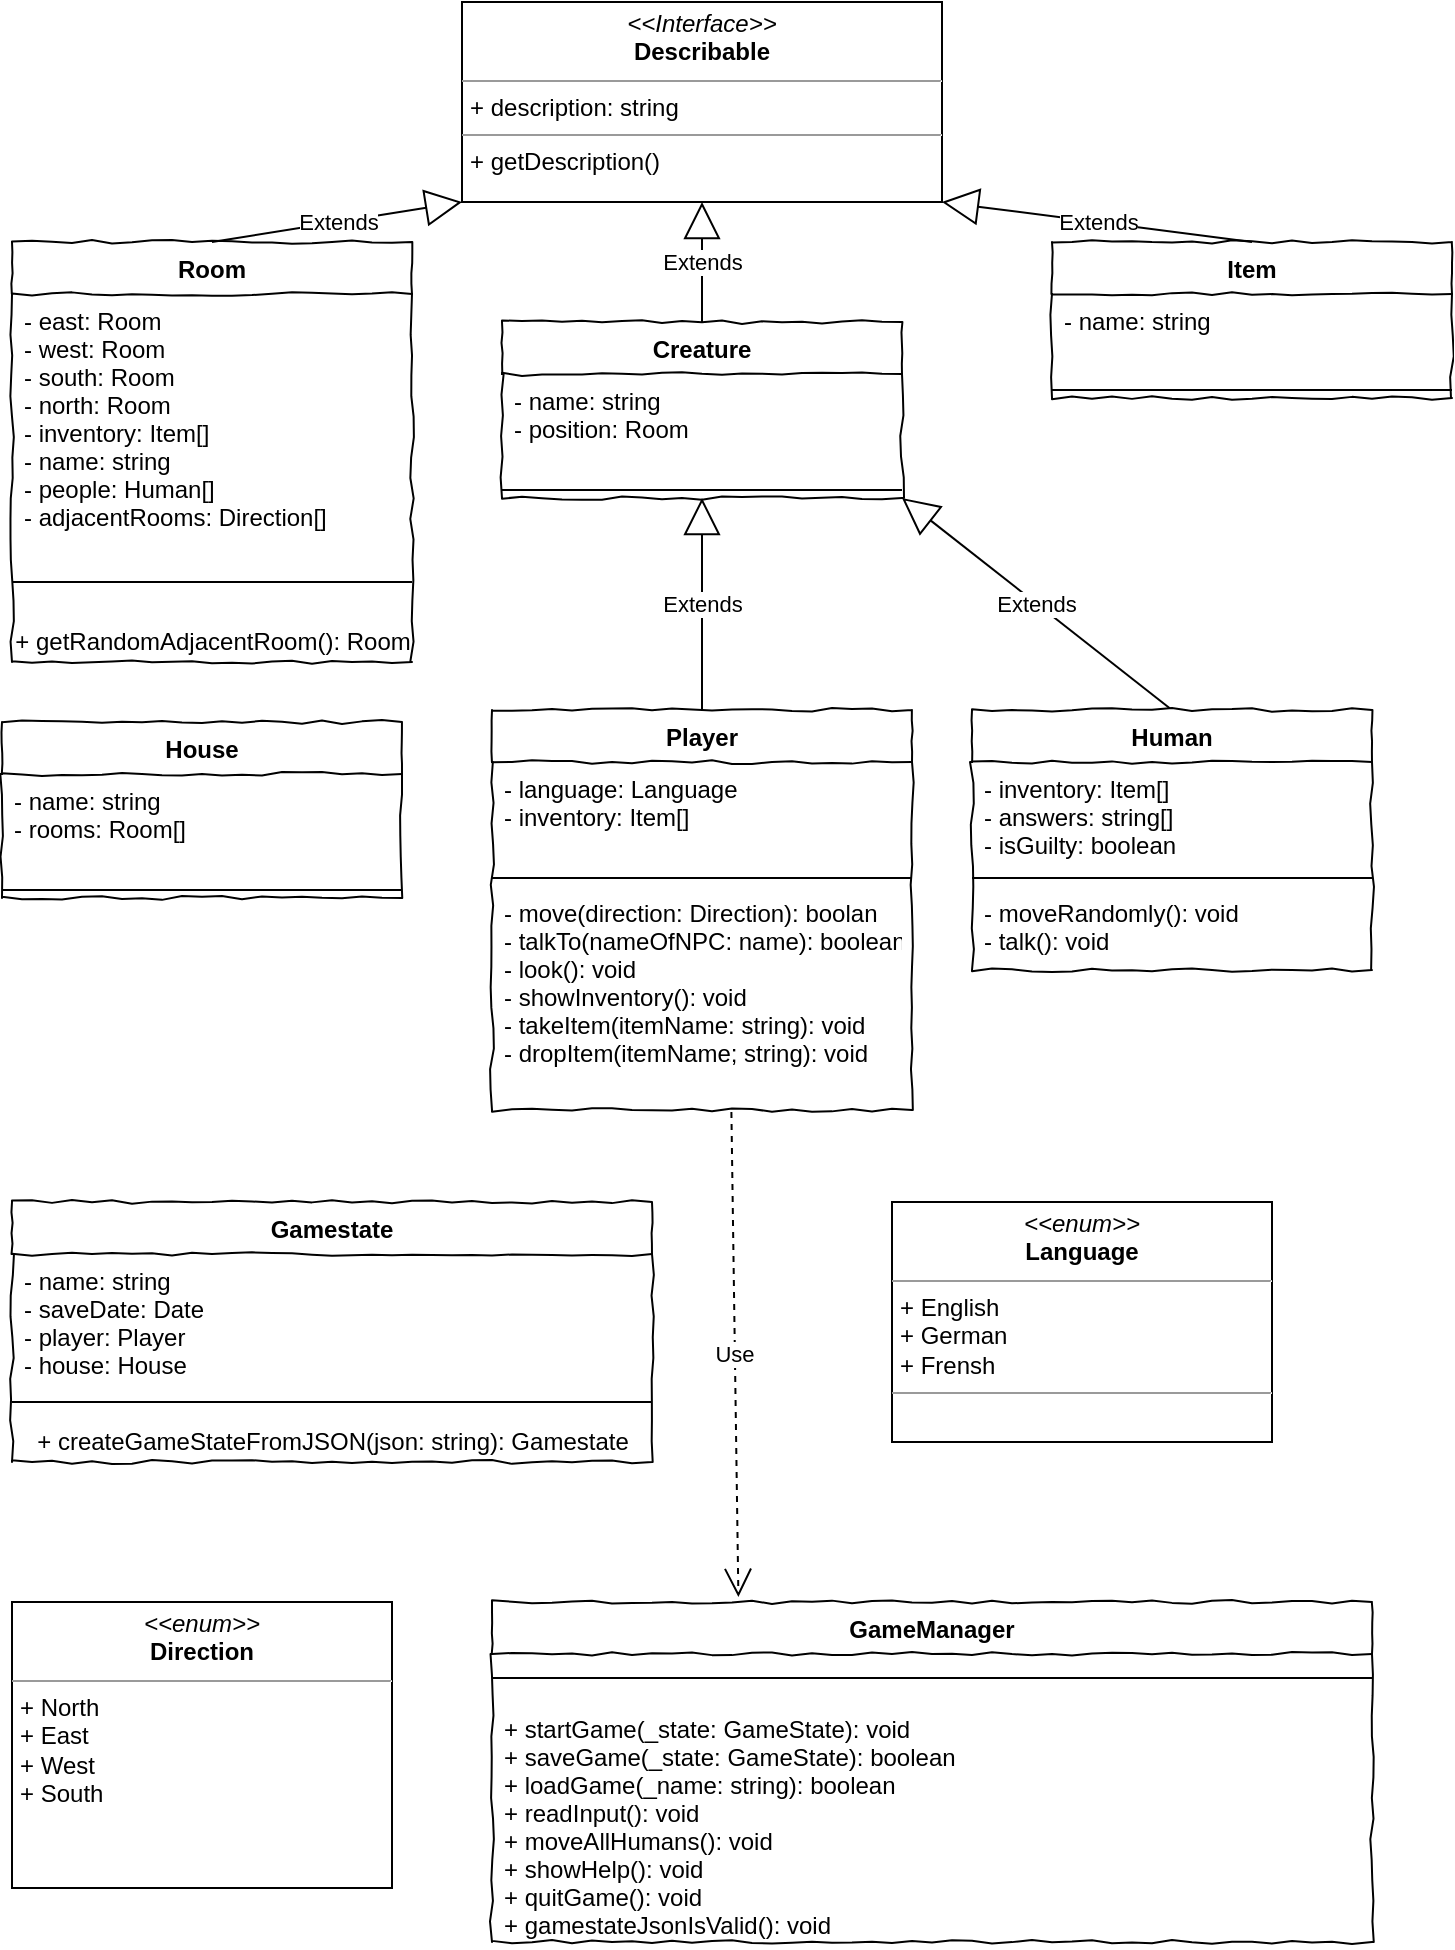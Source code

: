 <mxfile version="13.5.7" type="github" pages="4">
  <diagram id="iJRFxwhWg67OS6Esv2Nt" name="Classes">
    <mxGraphModel dx="1177" dy="620" grid="1" gridSize="10" guides="1" tooltips="1" connect="1" arrows="1" fold="1" page="1" pageScale="1" pageWidth="827" pageHeight="1169" math="0" shadow="0">
      <root>
        <mxCell id="0" />
        <mxCell id="1" parent="0" />
        <mxCell id="gAJQmPYiy0jQlU3v2DTC-25" value="Gamestate" style="swimlane;fontStyle=1;align=center;verticalAlign=top;childLayout=stackLayout;horizontal=1;startSize=26;horizontalStack=0;resizeParent=1;resizeParentMax=0;resizeLast=0;collapsible=1;marginBottom=0;rounded=0;shadow=0;comic=1;strokeWidth=1;" parent="1" vertex="1">
          <mxGeometry x="80" y="640" width="320" height="130" as="geometry">
            <mxRectangle x="20" y="670" width="90" height="26" as="alternateBounds" />
          </mxGeometry>
        </mxCell>
        <mxCell id="gAJQmPYiy0jQlU3v2DTC-26" value="- name: string&#xa;- saveDate: Date&#xa;- player: Player&#xa;- house: House" style="text;strokeColor=none;fillColor=none;align=left;verticalAlign=top;spacingLeft=4;spacingRight=4;overflow=hidden;rotatable=0;points=[[0,0.5],[1,0.5]];portConstraint=eastwest;" parent="gAJQmPYiy0jQlU3v2DTC-25" vertex="1">
          <mxGeometry y="26" width="320" height="64" as="geometry" />
        </mxCell>
        <mxCell id="gAJQmPYiy0jQlU3v2DTC-27" value="" style="line;strokeWidth=1;fillColor=none;align=left;verticalAlign=middle;spacingTop=-1;spacingLeft=3;spacingRight=3;rotatable=0;labelPosition=right;points=[];portConstraint=eastwest;" parent="gAJQmPYiy0jQlU3v2DTC-25" vertex="1">
          <mxGeometry y="90" width="320" height="20" as="geometry" />
        </mxCell>
        <mxCell id="lBCTvmOor69x6_L90_RW-13" value="+ createGameStateFromJSON(json: string): Gamestate" style="text;html=1;align=center;verticalAlign=middle;resizable=0;points=[];autosize=1;" vertex="1" parent="gAJQmPYiy0jQlU3v2DTC-25">
          <mxGeometry y="110" width="320" height="20" as="geometry" />
        </mxCell>
        <mxCell id="gAJQmPYiy0jQlU3v2DTC-1" value="Room" style="swimlane;fontStyle=1;align=center;verticalAlign=top;childLayout=stackLayout;horizontal=1;startSize=26;horizontalStack=0;resizeParent=1;resizeParentMax=0;resizeLast=0;collapsible=1;marginBottom=0;rounded=0;shadow=0;comic=1;strokeWidth=1;" parent="1" vertex="1">
          <mxGeometry x="80" y="160" width="200" height="210" as="geometry">
            <mxRectangle x="20" y="670" width="90" height="26" as="alternateBounds" />
          </mxGeometry>
        </mxCell>
        <mxCell id="gAJQmPYiy0jQlU3v2DTC-2" value="- east: Room&#xa;- west: Room&#xa;- south: Room&#xa;- north: Room&#xa;- inventory: Item[]&#xa;- name: string&#xa;- people: Human[]&#xa;- adjacentRooms: Direction[]" style="text;strokeColor=none;fillColor=none;align=left;verticalAlign=top;spacingLeft=4;spacingRight=4;overflow=hidden;rotatable=0;points=[[0,0.5],[1,0.5]];portConstraint=eastwest;" parent="gAJQmPYiy0jQlU3v2DTC-1" vertex="1">
          <mxGeometry y="26" width="200" height="124" as="geometry" />
        </mxCell>
        <mxCell id="gAJQmPYiy0jQlU3v2DTC-3" value="" style="line;strokeWidth=1;fillColor=none;align=left;verticalAlign=middle;spacingTop=-1;spacingLeft=3;spacingRight=3;rotatable=0;labelPosition=right;points=[];portConstraint=eastwest;" parent="gAJQmPYiy0jQlU3v2DTC-1" vertex="1">
          <mxGeometry y="150" width="200" height="40" as="geometry" />
        </mxCell>
        <mxCell id="BXQgHpf9QNg57dwIZ6Ob-1" value="+ getRandomAdjacentRoom(): Room" style="text;html=1;align=center;verticalAlign=middle;resizable=0;points=[];autosize=1;" vertex="1" parent="gAJQmPYiy0jQlU3v2DTC-1">
          <mxGeometry y="190" width="200" height="20" as="geometry" />
        </mxCell>
        <mxCell id="gAJQmPYiy0jQlU3v2DTC-13" value="Item" style="swimlane;fontStyle=1;align=center;verticalAlign=top;childLayout=stackLayout;horizontal=1;startSize=26;horizontalStack=0;resizeParent=1;resizeParentMax=0;resizeLast=0;collapsible=1;marginBottom=0;rounded=0;shadow=0;comic=1;strokeWidth=1;" parent="1" vertex="1">
          <mxGeometry x="600" y="160" width="200" height="78" as="geometry">
            <mxRectangle x="20" y="670" width="90" height="26" as="alternateBounds" />
          </mxGeometry>
        </mxCell>
        <mxCell id="gAJQmPYiy0jQlU3v2DTC-14" value="- name: string" style="text;strokeColor=none;fillColor=none;align=left;verticalAlign=top;spacingLeft=4;spacingRight=4;overflow=hidden;rotatable=0;points=[[0,0.5],[1,0.5]];portConstraint=eastwest;" parent="gAJQmPYiy0jQlU3v2DTC-13" vertex="1">
          <mxGeometry y="26" width="200" height="44" as="geometry" />
        </mxCell>
        <mxCell id="gAJQmPYiy0jQlU3v2DTC-15" value="" style="line;strokeWidth=1;fillColor=none;align=left;verticalAlign=middle;spacingTop=-1;spacingLeft=3;spacingRight=3;rotatable=0;labelPosition=right;points=[];portConstraint=eastwest;" parent="gAJQmPYiy0jQlU3v2DTC-13" vertex="1">
          <mxGeometry y="70" width="200" height="8" as="geometry" />
        </mxCell>
        <mxCell id="lBCTvmOor69x6_L90_RW-5" value="&lt;p style=&quot;margin: 0px ; margin-top: 4px ; text-align: center&quot;&gt;&lt;i&gt;&amp;lt;&amp;lt;enum&amp;gt;&amp;gt;&lt;/i&gt;&lt;br&gt;&lt;b&gt;Direction&lt;/b&gt;&lt;/p&gt;&lt;hr size=&quot;1&quot;&gt;&lt;p style=&quot;margin: 0px ; margin-left: 4px&quot;&gt;+ North&lt;br&gt;+ East&lt;/p&gt;&lt;p style=&quot;margin: 0px ; margin-left: 4px&quot;&gt;+ West&lt;/p&gt;&lt;p style=&quot;margin: 0px ; margin-left: 4px&quot;&gt;+ South&lt;/p&gt;" style="verticalAlign=top;align=left;overflow=fill;fontSize=12;fontFamily=Helvetica;html=1;" vertex="1" parent="1">
          <mxGeometry x="80" y="840" width="190" height="143" as="geometry" />
        </mxCell>
        <mxCell id="lBCTvmOor69x6_L90_RW-6" value="Extends" style="endArrow=block;endSize=16;endFill=0;html=1;exitX=0.5;exitY=0;exitDx=0;exitDy=0;entryX=0.5;entryY=1;entryDx=0;entryDy=0;" edge="1" parent="1" source="gAJQmPYiy0jQlU3v2DTC-17" target="gAJQmPYiy0jQlU3v2DTC-5">
          <mxGeometry width="160" relative="1" as="geometry">
            <mxPoint x="410" y="230" as="sourcePoint" />
            <mxPoint x="425" y="320.01" as="targetPoint" />
          </mxGeometry>
        </mxCell>
        <mxCell id="lBCTvmOor69x6_L90_RW-7" value="Extends" style="endArrow=block;endSize=16;endFill=0;html=1;exitX=0.5;exitY=0;exitDx=0;exitDy=0;entryX=1;entryY=1;entryDx=0;entryDy=0;" edge="1" parent="1" source="gAJQmPYiy0jQlU3v2DTC-9" target="gAJQmPYiy0jQlU3v2DTC-5">
          <mxGeometry width="160" relative="1" as="geometry">
            <mxPoint x="690" y="180" as="sourcePoint" />
            <mxPoint x="525" y="320.01" as="targetPoint" />
          </mxGeometry>
        </mxCell>
        <mxCell id="lBCTvmOor69x6_L90_RW-8" value="&lt;p style=&quot;margin: 0px ; margin-top: 4px ; text-align: center&quot;&gt;&lt;i&gt;&amp;lt;&amp;lt;Interface&amp;gt;&amp;gt;&lt;/i&gt;&lt;br&gt;&lt;b&gt;Describable&lt;/b&gt;&lt;br&gt;&lt;/p&gt;&lt;hr size=&quot;1&quot;&gt;&lt;p style=&quot;margin: 0px ; margin-left: 4px&quot;&gt;+ description: string&lt;br&gt;&lt;/p&gt;&lt;hr size=&quot;1&quot;&gt;&lt;p style=&quot;margin: 0px ; margin-left: 4px&quot;&gt;+ getDescription()&lt;/p&gt;" style="verticalAlign=top;align=left;overflow=fill;fontSize=12;fontFamily=Helvetica;html=1;" vertex="1" parent="1">
          <mxGeometry x="305" y="40" width="240" height="100" as="geometry" />
        </mxCell>
        <mxCell id="gAJQmPYiy0jQlU3v2DTC-17" value="Player" style="swimlane;fontStyle=1;align=center;verticalAlign=top;childLayout=stackLayout;horizontal=1;startSize=26;horizontalStack=0;resizeParent=1;resizeParentMax=0;resizeLast=0;collapsible=1;marginBottom=0;rounded=0;shadow=0;comic=1;strokeWidth=1;" parent="1" vertex="1">
          <mxGeometry x="320" y="394" width="210" height="200" as="geometry">
            <mxRectangle x="20" y="670" width="90" height="26" as="alternateBounds" />
          </mxGeometry>
        </mxCell>
        <mxCell id="gAJQmPYiy0jQlU3v2DTC-18" value="- language: Language&#xa;- inventory: Item[]" style="text;strokeColor=none;fillColor=none;align=left;verticalAlign=top;spacingLeft=4;spacingRight=4;overflow=hidden;rotatable=0;points=[[0,0.5],[1,0.5]];portConstraint=eastwest;" parent="gAJQmPYiy0jQlU3v2DTC-17" vertex="1">
          <mxGeometry y="26" width="210" height="54" as="geometry" />
        </mxCell>
        <mxCell id="gAJQmPYiy0jQlU3v2DTC-19" value="" style="line;strokeWidth=1;fillColor=none;align=left;verticalAlign=middle;spacingTop=-1;spacingLeft=3;spacingRight=3;rotatable=0;labelPosition=right;points=[];portConstraint=eastwest;" parent="gAJQmPYiy0jQlU3v2DTC-17" vertex="1">
          <mxGeometry y="80" width="210" height="8" as="geometry" />
        </mxCell>
        <mxCell id="gAJQmPYiy0jQlU3v2DTC-20" value="- move(direction: Direction): boolan&#xa;- talkTo(nameOfNPC: name): boolean&#xa;- look(): void&#xa;- showInventory(): void&#xa;- takeItem(itemName: string): void&#xa;- dropItem(itemName; string): void" style="text;strokeColor=none;fillColor=none;align=left;verticalAlign=top;spacingLeft=4;spacingRight=4;overflow=hidden;rotatable=0;points=[[0,0.5],[1,0.5]];portConstraint=eastwest;" parent="gAJQmPYiy0jQlU3v2DTC-17" vertex="1">
          <mxGeometry y="88" width="210" height="112" as="geometry" />
        </mxCell>
        <mxCell id="gAJQmPYiy0jQlU3v2DTC-9" value="Human" style="swimlane;fontStyle=1;align=center;verticalAlign=top;childLayout=stackLayout;horizontal=1;startSize=26;horizontalStack=0;resizeParent=1;resizeParentMax=0;resizeLast=0;collapsible=1;marginBottom=0;rounded=0;shadow=0;comic=1;strokeWidth=1;" parent="1" vertex="1">
          <mxGeometry x="560" y="394" width="200" height="130" as="geometry">
            <mxRectangle x="20" y="670" width="90" height="26" as="alternateBounds" />
          </mxGeometry>
        </mxCell>
        <mxCell id="gAJQmPYiy0jQlU3v2DTC-10" value="- inventory: Item[]&#xa;- answers: string[]&#xa;- isGuilty: boolean" style="text;strokeColor=none;fillColor=none;align=left;verticalAlign=top;spacingLeft=4;spacingRight=4;overflow=hidden;rotatable=0;points=[[0,0.5],[1,0.5]];portConstraint=eastwest;" parent="gAJQmPYiy0jQlU3v2DTC-9" vertex="1">
          <mxGeometry y="26" width="200" height="54" as="geometry" />
        </mxCell>
        <mxCell id="gAJQmPYiy0jQlU3v2DTC-11" value="" style="line;strokeWidth=1;fillColor=none;align=left;verticalAlign=middle;spacingTop=-1;spacingLeft=3;spacingRight=3;rotatable=0;labelPosition=right;points=[];portConstraint=eastwest;" parent="gAJQmPYiy0jQlU3v2DTC-9" vertex="1">
          <mxGeometry y="80" width="200" height="8" as="geometry" />
        </mxCell>
        <mxCell id="gAJQmPYiy0jQlU3v2DTC-12" value="- moveRandomly(): void&#xa;- talk(): void" style="text;strokeColor=none;fillColor=none;align=left;verticalAlign=top;spacingLeft=4;spacingRight=4;overflow=hidden;rotatable=0;points=[[0,0.5],[1,0.5]];portConstraint=eastwest;" parent="gAJQmPYiy0jQlU3v2DTC-9" vertex="1">
          <mxGeometry y="88" width="200" height="42" as="geometry" />
        </mxCell>
        <mxCell id="gAJQmPYiy0jQlU3v2DTC-5" value="Creature" style="swimlane;fontStyle=1;align=center;verticalAlign=top;childLayout=stackLayout;horizontal=1;startSize=26;horizontalStack=0;resizeParent=1;resizeParentMax=0;resizeLast=0;collapsible=1;marginBottom=0;rounded=0;shadow=0;comic=1;strokeWidth=1;" parent="1" vertex="1">
          <mxGeometry x="325" y="200" width="200" height="88" as="geometry">
            <mxRectangle x="20" y="670" width="90" height="26" as="alternateBounds" />
          </mxGeometry>
        </mxCell>
        <mxCell id="gAJQmPYiy0jQlU3v2DTC-6" value="- name: string&#xa;- position: Room" style="text;strokeColor=none;fillColor=none;align=left;verticalAlign=top;spacingLeft=4;spacingRight=4;overflow=hidden;rotatable=0;points=[[0,0.5],[1,0.5]];portConstraint=eastwest;" parent="gAJQmPYiy0jQlU3v2DTC-5" vertex="1">
          <mxGeometry y="26" width="200" height="54" as="geometry" />
        </mxCell>
        <mxCell id="gAJQmPYiy0jQlU3v2DTC-7" value="" style="line;strokeWidth=1;fillColor=none;align=left;verticalAlign=middle;spacingTop=-1;spacingLeft=3;spacingRight=3;rotatable=0;labelPosition=right;points=[];portConstraint=eastwest;" parent="gAJQmPYiy0jQlU3v2DTC-5" vertex="1">
          <mxGeometry y="80" width="200" height="8" as="geometry" />
        </mxCell>
        <mxCell id="lBCTvmOor69x6_L90_RW-9" value="Extends" style="endArrow=block;endSize=16;endFill=0;html=1;exitX=0.5;exitY=0;exitDx=0;exitDy=0;entryX=0.5;entryY=1;entryDx=0;entryDy=0;" edge="1" parent="1" source="gAJQmPYiy0jQlU3v2DTC-5" target="lBCTvmOor69x6_L90_RW-8">
          <mxGeometry width="160" relative="1" as="geometry">
            <mxPoint x="520" y="170" as="sourcePoint" />
            <mxPoint x="680" y="170" as="targetPoint" />
          </mxGeometry>
        </mxCell>
        <mxCell id="gAJQmPYiy0jQlU3v2DTC-29" value="GameManager" style="swimlane;fontStyle=1;align=center;verticalAlign=top;childLayout=stackLayout;horizontal=1;startSize=26;horizontalStack=0;resizeParent=1;resizeParentMax=0;resizeLast=0;collapsible=1;marginBottom=0;rounded=0;shadow=0;comic=1;strokeWidth=1;" parent="1" vertex="1">
          <mxGeometry x="320" y="840" width="440" height="170" as="geometry">
            <mxRectangle x="20" y="670" width="90" height="26" as="alternateBounds" />
          </mxGeometry>
        </mxCell>
        <mxCell id="gAJQmPYiy0jQlU3v2DTC-31" value="" style="line;strokeWidth=1;fillColor=none;align=left;verticalAlign=middle;spacingTop=-1;spacingLeft=3;spacingRight=3;rotatable=0;labelPosition=right;points=[];portConstraint=eastwest;" parent="gAJQmPYiy0jQlU3v2DTC-29" vertex="1">
          <mxGeometry y="26" width="440" height="24" as="geometry" />
        </mxCell>
        <mxCell id="gAJQmPYiy0jQlU3v2DTC-32" value="+ startGame(_state: GameState): void&#xa;+ saveGame(_state: GameState): boolean&#xa;+ loadGame(_name: string): boolean&#xa;+ readInput(): void&#xa;+ moveAllHumans(): void&#xa;+ showHelp(): void&#xa;+ quitGame(): void&#xa;+ gamestateJsonIsValid(): void" style="text;strokeColor=none;fillColor=none;align=left;verticalAlign=top;spacingLeft=4;spacingRight=4;overflow=hidden;rotatable=0;points=[[0,0.5],[1,0.5]];portConstraint=eastwest;" parent="gAJQmPYiy0jQlU3v2DTC-29" vertex="1">
          <mxGeometry y="50" width="440" height="120" as="geometry" />
        </mxCell>
        <mxCell id="lBCTvmOor69x6_L90_RW-10" value="Extends" style="endArrow=block;endSize=16;endFill=0;html=1;exitX=0.5;exitY=0;exitDx=0;exitDy=0;entryX=0;entryY=1;entryDx=0;entryDy=0;" edge="1" parent="1" source="gAJQmPYiy0jQlU3v2DTC-1" target="lBCTvmOor69x6_L90_RW-8">
          <mxGeometry width="160" relative="1" as="geometry">
            <mxPoint x="110" y="110" as="sourcePoint" />
            <mxPoint x="270" y="110" as="targetPoint" />
          </mxGeometry>
        </mxCell>
        <mxCell id="lBCTvmOor69x6_L90_RW-11" value="Extends" style="endArrow=block;endSize=16;endFill=0;html=1;exitX=0.5;exitY=0;exitDx=0;exitDy=0;entryX=1;entryY=1;entryDx=0;entryDy=0;" edge="1" parent="1" source="gAJQmPYiy0jQlU3v2DTC-13" target="lBCTvmOor69x6_L90_RW-8">
          <mxGeometry width="160" relative="1" as="geometry">
            <mxPoint x="660" y="50" as="sourcePoint" />
            <mxPoint x="820" y="50" as="targetPoint" />
          </mxGeometry>
        </mxCell>
        <mxCell id="gAJQmPYiy0jQlU3v2DTC-21" value="House" style="swimlane;fontStyle=1;align=center;verticalAlign=top;childLayout=stackLayout;horizontal=1;startSize=26;horizontalStack=0;resizeParent=1;resizeParentMax=0;resizeLast=0;collapsible=1;marginBottom=0;rounded=0;shadow=0;comic=1;strokeWidth=1;" parent="1" vertex="1">
          <mxGeometry x="75" y="400" width="200" height="88" as="geometry">
            <mxRectangle x="20" y="670" width="90" height="26" as="alternateBounds" />
          </mxGeometry>
        </mxCell>
        <mxCell id="gAJQmPYiy0jQlU3v2DTC-22" value="- name: string&#xa;- rooms: Room[]" style="text;strokeColor=none;fillColor=none;align=left;verticalAlign=top;spacingLeft=4;spacingRight=4;overflow=hidden;rotatable=0;points=[[0,0.5],[1,0.5]];portConstraint=eastwest;" parent="gAJQmPYiy0jQlU3v2DTC-21" vertex="1">
          <mxGeometry y="26" width="200" height="54" as="geometry" />
        </mxCell>
        <mxCell id="gAJQmPYiy0jQlU3v2DTC-23" value="" style="line;strokeWidth=1;fillColor=none;align=left;verticalAlign=middle;spacingTop=-1;spacingLeft=3;spacingRight=3;rotatable=0;labelPosition=right;points=[];portConstraint=eastwest;" parent="gAJQmPYiy0jQlU3v2DTC-21" vertex="1">
          <mxGeometry y="80" width="200" height="8" as="geometry" />
        </mxCell>
        <mxCell id="lBCTvmOor69x6_L90_RW-14" value="&lt;p style=&quot;margin: 0px ; margin-top: 4px ; text-align: center&quot;&gt;&lt;i&gt;&amp;lt;&amp;lt;enum&amp;gt;&amp;gt;&lt;/i&gt;&lt;br&gt;&lt;b&gt;Language&lt;/b&gt;&lt;/p&gt;&lt;hr size=&quot;1&quot;&gt;&lt;p style=&quot;margin: 0px ; margin-left: 4px&quot;&gt;+ English&lt;br&gt;+ German&lt;/p&gt;&lt;p style=&quot;margin: 0px ; margin-left: 4px&quot;&gt;+ Frensh&lt;/p&gt;&lt;hr size=&quot;1&quot;&gt;&lt;p style=&quot;margin: 0px ; margin-left: 4px&quot;&gt;&lt;br&gt;&lt;/p&gt;" style="verticalAlign=top;align=left;overflow=fill;fontSize=12;fontFamily=Helvetica;html=1;" vertex="1" parent="1">
          <mxGeometry x="520" y="640" width="190" height="120" as="geometry" />
        </mxCell>
        <mxCell id="wLPXxcnB6Vzg82lbAUyR-1" value="Use" style="endArrow=open;endSize=12;dashed=1;html=1;exitX=0.57;exitY=1.009;exitDx=0;exitDy=0;exitPerimeter=0;entryX=0.28;entryY=-0.015;entryDx=0;entryDy=0;entryPerimeter=0;" edge="1" parent="1" source="gAJQmPYiy0jQlU3v2DTC-20" target="gAJQmPYiy0jQlU3v2DTC-29">
          <mxGeometry width="160" relative="1" as="geometry">
            <mxPoint x="400" y="620" as="sourcePoint" />
            <mxPoint x="560" y="620" as="targetPoint" />
          </mxGeometry>
        </mxCell>
      </root>
    </mxGraphModel>
  </diagram>
  <diagram id="HVpuOK_gywADmabWgQJT" name="Player">
    <mxGraphModel dx="974" dy="513" grid="1" gridSize="10" guides="1" tooltips="1" connect="1" arrows="1" fold="1" page="1" pageScale="1" pageWidth="827" pageHeight="1169" math="0" shadow="0">
      <root>
        <mxCell id="TaMZxj2qEjQ5K4jSNyGN-0" />
        <mxCell id="TaMZxj2qEjQ5K4jSNyGN-1" parent="TaMZxj2qEjQ5K4jSNyGN-0" />
        <mxCell id="TaMZxj2qEjQ5K4jSNyGN-2" value="&lt;div style=&quot;text-align: left&quot;&gt;&lt;span&gt;dropItem(itemName: string)&lt;/span&gt;&lt;/div&gt;" style="rounded=0;whiteSpace=wrap;html=1;shadow=0;glass=0;comic=1;strokeColor=#000000;labelPosition=center;verticalLabelPosition=middle;align=left;verticalAlign=top;absoluteArcSize=1;arcSize=50;" vertex="1" parent="TaMZxj2qEjQ5K4jSNyGN-1">
          <mxGeometry y="40" width="800" height="280" as="geometry" />
        </mxCell>
        <mxCell id="TaMZxj2qEjQ5K4jSNyGN-5" style="edgeStyle=orthogonalEdgeStyle;rounded=0;orthogonalLoop=1;jettySize=auto;html=1;entryX=0;entryY=0.5;entryDx=0;entryDy=0;" edge="1" parent="TaMZxj2qEjQ5K4jSNyGN-1" source="TaMZxj2qEjQ5K4jSNyGN-3">
          <mxGeometry relative="1" as="geometry">
            <mxPoint x="200" y="100" as="targetPoint" />
          </mxGeometry>
        </mxCell>
        <mxCell id="TaMZxj2qEjQ5K4jSNyGN-3" value="&lt;div style=&quot;text-align: left&quot;&gt;name: string&lt;/div&gt;" style="rounded=0;whiteSpace=wrap;html=1;comic=1;" vertex="1" parent="TaMZxj2qEjQ5K4jSNyGN-1">
          <mxGeometry x="40" y="80" width="110" height="40" as="geometry" />
        </mxCell>
        <mxCell id="TaMZxj2qEjQ5K4jSNyGN-8" style="edgeStyle=orthogonalEdgeStyle;rounded=0;orthogonalLoop=1;jettySize=auto;html=1;entryX=0;entryY=0.5;entryDx=0;entryDy=0;" edge="1" parent="TaMZxj2qEjQ5K4jSNyGN-1" target="TaMZxj2qEjQ5K4jSNyGN-7">
          <mxGeometry relative="1" as="geometry">
            <mxPoint x="310" y="100" as="sourcePoint" />
          </mxGeometry>
        </mxCell>
        <mxCell id="TaMZxj2qEjQ5K4jSNyGN-10" style="edgeStyle=orthogonalEdgeStyle;rounded=0;orthogonalLoop=1;jettySize=auto;html=1;entryX=0;entryY=0.5;entryDx=0;entryDy=0;" edge="1" parent="TaMZxj2qEjQ5K4jSNyGN-1" source="TaMZxj2qEjQ5K4jSNyGN-7" target="TaMZxj2qEjQ5K4jSNyGN-9">
          <mxGeometry relative="1" as="geometry" />
        </mxCell>
        <mxCell id="TaMZxj2qEjQ5K4jSNyGN-7" value="check if players inventory contains an item with this name" style="rounded=1;whiteSpace=wrap;html=1;absoluteArcSize=1;arcSize=50;strokeWidth=1;shadow=0;comic=1;" vertex="1" parent="TaMZxj2qEjQ5K4jSNyGN-1">
          <mxGeometry x="359" y="80" width="141" height="40" as="geometry" />
        </mxCell>
        <mxCell id="TaMZxj2qEjQ5K4jSNyGN-12" style="edgeStyle=orthogonalEdgeStyle;rounded=0;orthogonalLoop=1;jettySize=auto;html=1;entryX=1;entryY=0.5;entryDx=0;entryDy=0;" edge="1" parent="TaMZxj2qEjQ5K4jSNyGN-1" source="TaMZxj2qEjQ5K4jSNyGN-9" target="TaMZxj2qEjQ5K4jSNyGN-11">
          <mxGeometry relative="1" as="geometry">
            <Array as="points">
              <mxPoint x="546" y="180" />
            </Array>
          </mxGeometry>
        </mxCell>
        <mxCell id="TaMZxj2qEjQ5K4jSNyGN-13" value="true" style="edgeLabel;html=1;align=center;verticalAlign=middle;resizable=0;points=[];" vertex="1" connectable="0" parent="TaMZxj2qEjQ5K4jSNyGN-12">
          <mxGeometry x="-0.485" y="-3" relative="1" as="geometry">
            <mxPoint as="offset" />
          </mxGeometry>
        </mxCell>
        <mxCell id="TaMZxj2qEjQ5K4jSNyGN-14" style="edgeStyle=orthogonalEdgeStyle;rounded=0;orthogonalLoop=1;jettySize=auto;html=1;entryX=0.5;entryY=0;entryDx=0;entryDy=0;" edge="1" parent="TaMZxj2qEjQ5K4jSNyGN-1" source="TaMZxj2qEjQ5K4jSNyGN-9" target="TaMZxj2qEjQ5K4jSNyGN-15">
          <mxGeometry relative="1" as="geometry">
            <mxPoint x="660.0" y="160" as="targetPoint" />
            <Array as="points">
              <mxPoint x="659" y="100" />
            </Array>
          </mxGeometry>
        </mxCell>
        <mxCell id="TaMZxj2qEjQ5K4jSNyGN-9" value="" style="rhombus;whiteSpace=wrap;html=1;rounded=0;shadow=0;glass=0;comic=1;strokeColor=#000000;align=left;" vertex="1" parent="TaMZxj2qEjQ5K4jSNyGN-1">
          <mxGeometry x="530" y="84" width="32" height="32" as="geometry" />
        </mxCell>
        <mxCell id="TaMZxj2qEjQ5K4jSNyGN-22" style="edgeStyle=orthogonalEdgeStyle;rounded=0;orthogonalLoop=1;jettySize=auto;html=1;entryX=1;entryY=0.5;entryDx=0;entryDy=0;" edge="1" parent="TaMZxj2qEjQ5K4jSNyGN-1" source="TaMZxj2qEjQ5K4jSNyGN-11" target="TaMZxj2qEjQ5K4jSNyGN-19">
          <mxGeometry relative="1" as="geometry" />
        </mxCell>
        <mxCell id="TaMZxj2qEjQ5K4jSNyGN-11" value="get the room in which the player is currently located&amp;nbsp;" style="rounded=1;whiteSpace=wrap;html=1;absoluteArcSize=1;arcSize=50;strokeWidth=1;shadow=0;comic=1;" vertex="1" parent="TaMZxj2qEjQ5K4jSNyGN-1">
          <mxGeometry x="410" y="160" width="110" height="40" as="geometry" />
        </mxCell>
        <mxCell id="TaMZxj2qEjQ5K4jSNyGN-15" value="printToConsole(&quot;Item not found&quot;)" style="rounded=1;whiteSpace=wrap;html=1;absoluteArcSize=1;arcSize=50;strokeWidth=1;shadow=0;comic=1;" vertex="1" parent="TaMZxj2qEjQ5K4jSNyGN-1">
          <mxGeometry x="540" y="240" width="238" height="40" as="geometry" />
        </mxCell>
        <mxCell id="TaMZxj2qEjQ5K4jSNyGN-16" value="" style="group;rotation=90;" vertex="1" connectable="0" parent="TaMZxj2qEjQ5K4jSNyGN-1">
          <mxGeometry x="550" y="250" width="20" height="20" as="geometry" />
        </mxCell>
        <mxCell id="TaMZxj2qEjQ5K4jSNyGN-17" value="" style="strokeWidth=2;html=1;shape=mxgraph.flowchart.annotation_2;align=left;rounded=1;comic=1;rotation=90;" vertex="1" parent="TaMZxj2qEjQ5K4jSNyGN-16">
          <mxGeometry x="2" y="5" width="15" height="15" as="geometry" />
        </mxCell>
        <mxCell id="TaMZxj2qEjQ5K4jSNyGN-18" value="" style="endArrow=none;html=1;entryX=0.508;entryY=0.487;entryPerimeter=0;exitX=1;exitY=0.5;exitPerimeter=0;strokeWidth=2;" edge="1" parent="TaMZxj2qEjQ5K4jSNyGN-16" source="TaMZxj2qEjQ5K4jSNyGN-17" target="TaMZxj2qEjQ5K4jSNyGN-17">
          <mxGeometry width="50" height="50" relative="1" as="geometry">
            <mxPoint x="-46.667" as="sourcePoint" />
            <mxPoint x="-13.333" y="50" as="targetPoint" />
          </mxGeometry>
        </mxCell>
        <mxCell id="TaMZxj2qEjQ5K4jSNyGN-21" style="edgeStyle=orthogonalEdgeStyle;rounded=0;orthogonalLoop=1;jettySize=auto;html=1;entryX=1;entryY=0.5;entryDx=0;entryDy=0;" edge="1" parent="TaMZxj2qEjQ5K4jSNyGN-1" source="TaMZxj2qEjQ5K4jSNyGN-19" target="TaMZxj2qEjQ5K4jSNyGN-20">
          <mxGeometry relative="1" as="geometry" />
        </mxCell>
        <mxCell id="TaMZxj2qEjQ5K4jSNyGN-19" value="add the named item to the inventory array of the room" style="rounded=1;whiteSpace=wrap;html=1;absoluteArcSize=1;arcSize=50;strokeWidth=1;shadow=0;comic=1;" vertex="1" parent="TaMZxj2qEjQ5K4jSNyGN-1">
          <mxGeometry x="250" y="160" width="130" height="40" as="geometry" />
        </mxCell>
        <mxCell id="TaMZxj2qEjQ5K4jSNyGN-24" style="edgeStyle=orthogonalEdgeStyle;rounded=0;orthogonalLoop=1;jettySize=auto;html=1;entryX=0.5;entryY=0;entryDx=0;entryDy=0;" edge="1" parent="TaMZxj2qEjQ5K4jSNyGN-1" source="TaMZxj2qEjQ5K4jSNyGN-20" target="TaMZxj2qEjQ5K4jSNyGN-23">
          <mxGeometry relative="1" as="geometry" />
        </mxCell>
        <mxCell id="TaMZxj2qEjQ5K4jSNyGN-20" value="remove the named item from the players inventory" style="rounded=1;whiteSpace=wrap;html=1;absoluteArcSize=1;arcSize=50;strokeWidth=1;shadow=0;comic=1;" vertex="1" parent="TaMZxj2qEjQ5K4jSNyGN-1">
          <mxGeometry x="80" y="160" width="110" height="40" as="geometry" />
        </mxCell>
        <mxCell id="TaMZxj2qEjQ5K4jSNyGN-23" value="printToConsole(&quot;Item droppped&quot;)" style="rounded=1;whiteSpace=wrap;html=1;absoluteArcSize=1;arcSize=50;strokeWidth=1;shadow=0;comic=1;" vertex="1" parent="TaMZxj2qEjQ5K4jSNyGN-1">
          <mxGeometry x="80" y="240" width="240" height="40" as="geometry" />
        </mxCell>
        <mxCell id="TaMZxj2qEjQ5K4jSNyGN-25" value="" style="group;rotation=90;" vertex="1" connectable="0" parent="TaMZxj2qEjQ5K4jSNyGN-1">
          <mxGeometry x="90" y="250" width="20" height="20" as="geometry" />
        </mxCell>
        <mxCell id="TaMZxj2qEjQ5K4jSNyGN-26" value="" style="strokeWidth=2;html=1;shape=mxgraph.flowchart.annotation_2;align=left;rounded=1;comic=1;rotation=90;" vertex="1" parent="TaMZxj2qEjQ5K4jSNyGN-25">
          <mxGeometry x="2" y="5" width="15" height="15" as="geometry" />
        </mxCell>
        <mxCell id="TaMZxj2qEjQ5K4jSNyGN-27" value="" style="endArrow=none;html=1;entryX=0.508;entryY=0.487;entryPerimeter=0;exitX=1;exitY=0.5;exitPerimeter=0;strokeWidth=2;" edge="1" parent="TaMZxj2qEjQ5K4jSNyGN-25" source="TaMZxj2qEjQ5K4jSNyGN-26" target="TaMZxj2qEjQ5K4jSNyGN-26">
          <mxGeometry width="50" height="50" relative="1" as="geometry">
            <mxPoint x="-46.667" as="sourcePoint" />
            <mxPoint x="-13.333" y="50" as="targetPoint" />
          </mxGeometry>
        </mxCell>
        <mxCell id="TaMZxj2qEjQ5K4jSNyGN-28" value="&lt;div style=&quot;text-align: left&quot;&gt;&lt;span&gt;takeItem(itemName: string)&lt;/span&gt;&lt;/div&gt;" style="rounded=0;whiteSpace=wrap;html=1;shadow=0;glass=0;comic=1;strokeColor=#000000;labelPosition=center;verticalLabelPosition=middle;align=left;verticalAlign=top;absoluteArcSize=1;arcSize=50;" vertex="1" parent="TaMZxj2qEjQ5K4jSNyGN-1">
          <mxGeometry y="400" width="800" height="280" as="geometry" />
        </mxCell>
        <mxCell id="TaMZxj2qEjQ5K4jSNyGN-34" style="edgeStyle=orthogonalEdgeStyle;rounded=0;orthogonalLoop=1;jettySize=auto;html=1;" edge="1" parent="TaMZxj2qEjQ5K4jSNyGN-1" source="TaMZxj2qEjQ5K4jSNyGN-29" target="TaMZxj2qEjQ5K4jSNyGN-30">
          <mxGeometry relative="1" as="geometry" />
        </mxCell>
        <mxCell id="TaMZxj2qEjQ5K4jSNyGN-29" value="&lt;div style=&quot;text-align: left&quot;&gt;name: string&lt;/div&gt;" style="rounded=0;whiteSpace=wrap;html=1;comic=1;" vertex="1" parent="TaMZxj2qEjQ5K4jSNyGN-1">
          <mxGeometry x="40" y="440" width="110" height="40" as="geometry" />
        </mxCell>
        <mxCell id="TaMZxj2qEjQ5K4jSNyGN-35" style="edgeStyle=orthogonalEdgeStyle;rounded=0;orthogonalLoop=1;jettySize=auto;html=1;entryX=0;entryY=0.5;entryDx=0;entryDy=0;" edge="1" parent="TaMZxj2qEjQ5K4jSNyGN-1" source="TaMZxj2qEjQ5K4jSNyGN-30" target="TaMZxj2qEjQ5K4jSNyGN-32">
          <mxGeometry relative="1" as="geometry" />
        </mxCell>
        <mxCell id="TaMZxj2qEjQ5K4jSNyGN-30" value="get the room in which the player is currently located&amp;nbsp;" style="rounded=1;whiteSpace=wrap;html=1;absoluteArcSize=1;arcSize=50;strokeWidth=1;shadow=0;comic=1;" vertex="1" parent="TaMZxj2qEjQ5K4jSNyGN-1">
          <mxGeometry x="200" y="440" width="110" height="40" as="geometry" />
        </mxCell>
        <mxCell id="TaMZxj2qEjQ5K4jSNyGN-31" value="get inventory array of player" style="rounded=1;whiteSpace=wrap;html=1;absoluteArcSize=1;arcSize=50;strokeWidth=1;shadow=0;comic=1;" vertex="1" parent="TaMZxj2qEjQ5K4jSNyGN-1">
          <mxGeometry x="200" y="80" width="110" height="40" as="geometry" />
        </mxCell>
        <mxCell id="TaMZxj2qEjQ5K4jSNyGN-36" style="edgeStyle=orthogonalEdgeStyle;rounded=0;orthogonalLoop=1;jettySize=auto;html=1;entryX=0;entryY=0.5;entryDx=0;entryDy=0;" edge="1" parent="TaMZxj2qEjQ5K4jSNyGN-1" source="TaMZxj2qEjQ5K4jSNyGN-32" target="TaMZxj2qEjQ5K4jSNyGN-33">
          <mxGeometry relative="1" as="geometry" />
        </mxCell>
        <mxCell id="TaMZxj2qEjQ5K4jSNyGN-32" value="get the inventory array of the room" style="rounded=1;whiteSpace=wrap;html=1;absoluteArcSize=1;arcSize=50;strokeWidth=1;shadow=0;comic=1;" vertex="1" parent="TaMZxj2qEjQ5K4jSNyGN-1">
          <mxGeometry x="359" y="440" width="110" height="40" as="geometry" />
        </mxCell>
        <mxCell id="TaMZxj2qEjQ5K4jSNyGN-38" style="edgeStyle=orthogonalEdgeStyle;rounded=0;orthogonalLoop=1;jettySize=auto;html=1;entryX=0;entryY=0.5;entryDx=0;entryDy=0;" edge="1" parent="TaMZxj2qEjQ5K4jSNyGN-1" source="TaMZxj2qEjQ5K4jSNyGN-33" target="TaMZxj2qEjQ5K4jSNyGN-37">
          <mxGeometry relative="1" as="geometry" />
        </mxCell>
        <mxCell id="TaMZxj2qEjQ5K4jSNyGN-33" value="check if rooms inventory contains an item with this name" style="rounded=1;whiteSpace=wrap;html=1;absoluteArcSize=1;arcSize=50;strokeWidth=1;shadow=0;comic=1;" vertex="1" parent="TaMZxj2qEjQ5K4jSNyGN-1">
          <mxGeometry x="520" y="440" width="160" height="40" as="geometry" />
        </mxCell>
        <mxCell id="TaMZxj2qEjQ5K4jSNyGN-43" style="edgeStyle=orthogonalEdgeStyle;rounded=0;orthogonalLoop=1;jettySize=auto;html=1;entryX=1;entryY=0.5;entryDx=0;entryDy=0;" edge="1" parent="TaMZxj2qEjQ5K4jSNyGN-1" source="TaMZxj2qEjQ5K4jSNyGN-37" target="TaMZxj2qEjQ5K4jSNyGN-40">
          <mxGeometry relative="1" as="geometry">
            <Array as="points">
              <mxPoint x="736" y="540" />
            </Array>
          </mxGeometry>
        </mxCell>
        <mxCell id="TaMZxj2qEjQ5K4jSNyGN-44" value="true" style="edgeLabel;html=1;align=center;verticalAlign=middle;resizable=0;points=[];" vertex="1" connectable="0" parent="TaMZxj2qEjQ5K4jSNyGN-43">
          <mxGeometry x="0.223" y="-2" relative="1" as="geometry">
            <mxPoint as="offset" />
          </mxGeometry>
        </mxCell>
        <mxCell id="TaMZxj2qEjQ5K4jSNyGN-49" style="edgeStyle=orthogonalEdgeStyle;rounded=0;orthogonalLoop=1;jettySize=auto;html=1;entryX=1;entryY=0.5;entryDx=0;entryDy=0;" edge="1" parent="TaMZxj2qEjQ5K4jSNyGN-1" source="TaMZxj2qEjQ5K4jSNyGN-37" target="TaMZxj2qEjQ5K4jSNyGN-45">
          <mxGeometry relative="1" as="geometry">
            <Array as="points">
              <mxPoint x="778" y="460" />
              <mxPoint x="778" y="620" />
            </Array>
          </mxGeometry>
        </mxCell>
        <mxCell id="TaMZxj2qEjQ5K4jSNyGN-50" value="false" style="edgeLabel;html=1;align=center;verticalAlign=middle;resizable=0;points=[];" vertex="1" connectable="0" parent="TaMZxj2qEjQ5K4jSNyGN-49">
          <mxGeometry x="-0.108" y="3" relative="1" as="geometry">
            <mxPoint as="offset" />
          </mxGeometry>
        </mxCell>
        <mxCell id="TaMZxj2qEjQ5K4jSNyGN-37" value="" style="rhombus;whiteSpace=wrap;html=1;rounded=0;shadow=0;glass=0;comic=1;strokeColor=#000000;align=left;" vertex="1" parent="TaMZxj2qEjQ5K4jSNyGN-1">
          <mxGeometry x="720" y="444" width="32" height="32" as="geometry" />
        </mxCell>
        <mxCell id="TaMZxj2qEjQ5K4jSNyGN-42" style="edgeStyle=orthogonalEdgeStyle;rounded=0;orthogonalLoop=1;jettySize=auto;html=1;entryX=1;entryY=0.5;entryDx=0;entryDy=0;" edge="1" parent="TaMZxj2qEjQ5K4jSNyGN-1" source="TaMZxj2qEjQ5K4jSNyGN-40" target="TaMZxj2qEjQ5K4jSNyGN-41">
          <mxGeometry relative="1" as="geometry" />
        </mxCell>
        <mxCell id="TaMZxj2qEjQ5K4jSNyGN-40" value="add the named item to the inventory array of the player" style="rounded=1;whiteSpace=wrap;html=1;absoluteArcSize=1;arcSize=50;strokeWidth=1;shadow=0;comic=1;" vertex="1" parent="TaMZxj2qEjQ5K4jSNyGN-1">
          <mxGeometry x="520" y="520" width="120" height="40" as="geometry" />
        </mxCell>
        <mxCell id="TaMZxj2qEjQ5K4jSNyGN-53" style="edgeStyle=orthogonalEdgeStyle;rounded=0;orthogonalLoop=1;jettySize=auto;html=1;entryX=1;entryY=0.5;entryDx=0;entryDy=0;" edge="1" parent="TaMZxj2qEjQ5K4jSNyGN-1" source="TaMZxj2qEjQ5K4jSNyGN-41" target="TaMZxj2qEjQ5K4jSNyGN-51">
          <mxGeometry relative="1" as="geometry" />
        </mxCell>
        <mxCell id="TaMZxj2qEjQ5K4jSNyGN-41" value="remove the named item from the rooms inventory" style="rounded=1;whiteSpace=wrap;html=1;absoluteArcSize=1;arcSize=50;strokeWidth=1;shadow=0;comic=1;" vertex="1" parent="TaMZxj2qEjQ5K4jSNyGN-1">
          <mxGeometry x="360" y="520" width="120" height="40" as="geometry" />
        </mxCell>
        <mxCell id="TaMZxj2qEjQ5K4jSNyGN-45" value="printToConsole(&quot;Item not found&quot;)" style="rounded=1;whiteSpace=wrap;html=1;absoluteArcSize=1;arcSize=50;strokeWidth=1;shadow=0;comic=1;" vertex="1" parent="TaMZxj2qEjQ5K4jSNyGN-1">
          <mxGeometry x="520" y="600" width="238" height="40" as="geometry" />
        </mxCell>
        <mxCell id="TaMZxj2qEjQ5K4jSNyGN-46" value="" style="group;rotation=90;" vertex="1" connectable="0" parent="TaMZxj2qEjQ5K4jSNyGN-1">
          <mxGeometry x="530" y="610" width="20" height="20" as="geometry" />
        </mxCell>
        <mxCell id="TaMZxj2qEjQ5K4jSNyGN-47" value="" style="strokeWidth=2;html=1;shape=mxgraph.flowchart.annotation_2;align=left;rounded=1;comic=1;rotation=90;" vertex="1" parent="TaMZxj2qEjQ5K4jSNyGN-46">
          <mxGeometry x="2" y="5" width="15" height="15" as="geometry" />
        </mxCell>
        <mxCell id="TaMZxj2qEjQ5K4jSNyGN-48" value="" style="endArrow=none;html=1;entryX=0.508;entryY=0.487;entryPerimeter=0;exitX=1;exitY=0.5;exitPerimeter=0;strokeWidth=2;" edge="1" parent="TaMZxj2qEjQ5K4jSNyGN-46" source="TaMZxj2qEjQ5K4jSNyGN-47" target="TaMZxj2qEjQ5K4jSNyGN-47">
          <mxGeometry width="50" height="50" relative="1" as="geometry">
            <mxPoint x="-46.667" as="sourcePoint" />
            <mxPoint x="-13.333" y="50" as="targetPoint" />
          </mxGeometry>
        </mxCell>
        <mxCell id="TaMZxj2qEjQ5K4jSNyGN-51" value="printToConsole(&quot;Item added to inventory&quot;)" style="rounded=1;whiteSpace=wrap;html=1;absoluteArcSize=1;arcSize=50;strokeWidth=1;shadow=0;comic=1;" vertex="1" parent="TaMZxj2qEjQ5K4jSNyGN-1">
          <mxGeometry x="40" y="520" width="280" height="40" as="geometry" />
        </mxCell>
        <mxCell id="TaMZxj2qEjQ5K4jSNyGN-52" value="" style="strokeWidth=2;html=1;shape=mxgraph.flowchart.annotation_2;align=left;rounded=1;comic=1;rotation=90;" vertex="1" parent="TaMZxj2qEjQ5K4jSNyGN-1">
          <mxGeometry x="52" y="535" width="15" height="15" as="geometry" />
        </mxCell>
        <mxCell id="UqRU_QJrK0y4fj71LufE-0" value="&lt;div style=&quot;text-align: left&quot;&gt;&lt;span&gt;move(direction: direction)&lt;/span&gt;&lt;/div&gt;" style="rounded=0;whiteSpace=wrap;html=1;shadow=0;glass=0;comic=1;strokeColor=#000000;labelPosition=center;verticalLabelPosition=middle;align=left;verticalAlign=top;absoluteArcSize=1;arcSize=50;" vertex="1" parent="TaMZxj2qEjQ5K4jSNyGN-1">
          <mxGeometry y="720" width="800" height="360" as="geometry" />
        </mxCell>
        <mxCell id="UqRU_QJrK0y4fj71LufE-3" style="edgeStyle=orthogonalEdgeStyle;rounded=0;orthogonalLoop=1;jettySize=auto;html=1;entryX=0;entryY=0.5;entryDx=0;entryDy=0;" edge="1" parent="TaMZxj2qEjQ5K4jSNyGN-1" source="UqRU_QJrK0y4fj71LufE-1" target="UqRU_QJrK0y4fj71LufE-2">
          <mxGeometry relative="1" as="geometry" />
        </mxCell>
        <mxCell id="UqRU_QJrK0y4fj71LufE-1" value="&lt;div style=&quot;text-align: left&quot;&gt;direction: Direction&lt;/div&gt;" style="rounded=0;whiteSpace=wrap;html=1;comic=1;" vertex="1" parent="TaMZxj2qEjQ5K4jSNyGN-1">
          <mxGeometry x="40" y="800" width="110" height="40" as="geometry" />
        </mxCell>
        <mxCell id="UqRU_QJrK0y4fj71LufE-5" style="edgeStyle=orthogonalEdgeStyle;rounded=0;orthogonalLoop=1;jettySize=auto;html=1;entryX=0;entryY=0.5;entryDx=0;entryDy=0;" edge="1" parent="TaMZxj2qEjQ5K4jSNyGN-1" source="UqRU_QJrK0y4fj71LufE-2" target="UqRU_QJrK0y4fj71LufE-4">
          <mxGeometry relative="1" as="geometry" />
        </mxCell>
        <mxCell id="UqRU_QJrK0y4fj71LufE-2" value="get the room in which the player is currently located&amp;nbsp;" style="rounded=1;whiteSpace=wrap;html=1;absoluteArcSize=1;arcSize=50;strokeWidth=1;shadow=0;comic=1;" vertex="1" parent="TaMZxj2qEjQ5K4jSNyGN-1">
          <mxGeometry x="200" y="800" width="110" height="40" as="geometry" />
        </mxCell>
        <mxCell id="UqRU_QJrK0y4fj71LufE-7" style="edgeStyle=orthogonalEdgeStyle;rounded=0;orthogonalLoop=1;jettySize=auto;html=1;entryX=0;entryY=0.5;entryDx=0;entryDy=0;" edge="1" parent="TaMZxj2qEjQ5K4jSNyGN-1" source="UqRU_QJrK0y4fj71LufE-4" target="UqRU_QJrK0y4fj71LufE-6">
          <mxGeometry relative="1" as="geometry" />
        </mxCell>
        <mxCell id="UqRU_QJrK0y4fj71LufE-4" value="Check whether another room is defined in the direction indicated" style="rounded=1;whiteSpace=wrap;html=1;absoluteArcSize=1;arcSize=50;strokeWidth=1;shadow=0;comic=1;" vertex="1" parent="TaMZxj2qEjQ5K4jSNyGN-1">
          <mxGeometry x="360" y="800" width="200" height="40" as="geometry" />
        </mxCell>
        <mxCell id="86KFa-wxEccAaguIr10z-0" style="edgeStyle=orthogonalEdgeStyle;rounded=0;orthogonalLoop=1;jettySize=auto;html=1;entryX=1;entryY=0.5;entryDx=0;entryDy=0;" edge="1" parent="TaMZxj2qEjQ5K4jSNyGN-1" source="UqRU_QJrK0y4fj71LufE-6" target="UqRU_QJrK0y4fj71LufE-8">
          <mxGeometry relative="1" as="geometry">
            <Array as="points">
              <mxPoint x="616" y="900" />
            </Array>
          </mxGeometry>
        </mxCell>
        <mxCell id="86KFa-wxEccAaguIr10z-1" value="true" style="edgeLabel;html=1;align=center;verticalAlign=middle;resizable=0;points=[];" vertex="1" connectable="0" parent="86KFa-wxEccAaguIr10z-0">
          <mxGeometry x="-0.656" y="-1" relative="1" as="geometry">
            <mxPoint as="offset" />
          </mxGeometry>
        </mxCell>
        <mxCell id="UnRSCYtE-_VnBFrV8YZK-10" style="edgeStyle=orthogonalEdgeStyle;rounded=0;orthogonalLoop=1;jettySize=auto;html=1;entryX=0.75;entryY=0;entryDx=0;entryDy=0;" edge="1" parent="TaMZxj2qEjQ5K4jSNyGN-1" source="UqRU_QJrK0y4fj71LufE-6" target="UnRSCYtE-_VnBFrV8YZK-9">
          <mxGeometry relative="1" as="geometry">
            <Array as="points">
              <mxPoint x="690" y="820" />
            </Array>
          </mxGeometry>
        </mxCell>
        <mxCell id="UqRU_QJrK0y4fj71LufE-6" value="" style="rhombus;whiteSpace=wrap;html=1;rounded=0;shadow=0;glass=0;comic=1;strokeColor=#000000;align=left;" vertex="1" parent="TaMZxj2qEjQ5K4jSNyGN-1">
          <mxGeometry x="600" y="804" width="32" height="32" as="geometry" />
        </mxCell>
        <mxCell id="UqRU_QJrK0y4fj71LufE-8" value="set player position to new room" style="rounded=1;whiteSpace=wrap;html=1;absoluteArcSize=1;arcSize=50;strokeWidth=1;shadow=0;comic=1;" vertex="1" parent="TaMZxj2qEjQ5K4jSNyGN-1">
          <mxGeometry x="450" y="880" width="110" height="40" as="geometry" />
        </mxCell>
        <mxCell id="86KFa-wxEccAaguIr10z-2" value="printToConsole(newRoom.getDescription())" style="rounded=1;whiteSpace=wrap;html=1;absoluteArcSize=1;arcSize=50;strokeWidth=1;shadow=0;comic=1;" vertex="1" parent="TaMZxj2qEjQ5K4jSNyGN-1">
          <mxGeometry x="40" y="1020" width="320" height="40" as="geometry" />
        </mxCell>
        <mxCell id="UnRSCYtE-_VnBFrV8YZK-1" value="" style="strokeWidth=2;html=1;shape=mxgraph.flowchart.annotation_2;align=left;rounded=1;comic=1;rotation=90;" vertex="1" parent="TaMZxj2qEjQ5K4jSNyGN-1">
          <mxGeometry x="60" y="1032.5" width="15" height="15" as="geometry" />
        </mxCell>
        <mxCell id="UnRSCYtE-_VnBFrV8YZK-2" value="" style="endArrow=none;html=1;entryX=0.508;entryY=0.487;entryPerimeter=0;exitX=1;exitY=0.5;exitPerimeter=0;strokeWidth=2;" edge="1" parent="TaMZxj2qEjQ5K4jSNyGN-1" source="UnRSCYtE-_VnBFrV8YZK-1" target="UnRSCYtE-_VnBFrV8YZK-1">
          <mxGeometry width="50" height="50" relative="1" as="geometry">
            <mxPoint x="45.333" y="890" as="sourcePoint" />
            <mxPoint x="78.667" y="940" as="targetPoint" />
          </mxGeometry>
        </mxCell>
        <mxCell id="UnRSCYtE-_VnBFrV8YZK-4" style="edgeStyle=orthogonalEdgeStyle;rounded=0;orthogonalLoop=1;jettySize=auto;html=1;entryX=0.5;entryY=0;entryDx=0;entryDy=0;" edge="1" parent="TaMZxj2qEjQ5K4jSNyGN-1" source="UnRSCYtE-_VnBFrV8YZK-3" target="86KFa-wxEccAaguIr10z-2">
          <mxGeometry relative="1" as="geometry" />
        </mxCell>
        <mxCell id="UnRSCYtE-_VnBFrV8YZK-9" value="printToConsole(&quot;There is no room in this direction&quot;)" style="rounded=1;whiteSpace=wrap;html=1;absoluteArcSize=1;arcSize=50;strokeWidth=1;shadow=0;comic=1;" vertex="1" parent="TaMZxj2qEjQ5K4jSNyGN-1">
          <mxGeometry x="420" y="960" width="360" height="40" as="geometry" />
        </mxCell>
        <mxCell id="UnRSCYtE-_VnBFrV8YZK-12" value="" style="strokeWidth=2;html=1;shape=mxgraph.flowchart.annotation_2;align=left;rounded=1;comic=1;rotation=90;" vertex="1" parent="TaMZxj2qEjQ5K4jSNyGN-1">
          <mxGeometry x="440" y="975" width="15" height="15" as="geometry" />
        </mxCell>
        <mxCell id="UnRSCYtE-_VnBFrV8YZK-13" value="" style="endArrow=none;html=1;entryX=0.508;entryY=0.487;entryPerimeter=0;exitX=1;exitY=0.5;exitPerimeter=0;strokeWidth=2;" edge="1" parent="TaMZxj2qEjQ5K4jSNyGN-1" source="UnRSCYtE-_VnBFrV8YZK-12" target="UnRSCYtE-_VnBFrV8YZK-12">
          <mxGeometry width="50" height="50" relative="1" as="geometry">
            <mxPoint x="408.333" y="970" as="sourcePoint" />
            <mxPoint x="441.667" y="1020" as="targetPoint" />
          </mxGeometry>
        </mxCell>
        <mxCell id="UnRSCYtE-_VnBFrV8YZK-3" value="printToConsole(&quot;You moved it into the&quot; + newRoom.getName())" style="rounded=1;whiteSpace=wrap;html=1;absoluteArcSize=1;arcSize=50;strokeWidth=1;shadow=0;comic=1;" vertex="1" parent="TaMZxj2qEjQ5K4jSNyGN-1">
          <mxGeometry x="40" y="960" width="320" height="40" as="geometry" />
        </mxCell>
        <mxCell id="JOLmpu6bXE6xZeRFK9eq-1" value="moveHumansRandomly()" style="rounded=1;whiteSpace=wrap;html=1;absoluteArcSize=1;arcSize=50;strokeWidth=1;shadow=0;comic=1;" vertex="1" parent="TaMZxj2qEjQ5K4jSNyGN-1">
          <mxGeometry x="45" y="880" width="315" height="40" as="geometry" />
        </mxCell>
        <mxCell id="JOLmpu6bXE6xZeRFK9eq-2" value="" style="group;rotation=90;" vertex="1" connectable="0" parent="TaMZxj2qEjQ5K4jSNyGN-1">
          <mxGeometry x="70" y="890" width="20" height="20" as="geometry" />
        </mxCell>
        <mxCell id="JOLmpu6bXE6xZeRFK9eq-3" value="" style="strokeWidth=2;html=1;shape=mxgraph.flowchart.annotation_2;align=left;rounded=1;comic=1;rotation=90;" vertex="1" parent="JOLmpu6bXE6xZeRFK9eq-2">
          <mxGeometry x="2" y="5" width="15" height="15" as="geometry" />
        </mxCell>
        <mxCell id="JOLmpu6bXE6xZeRFK9eq-4" value="" style="endArrow=none;html=1;entryX=0.508;entryY=0.487;entryPerimeter=0;exitX=1;exitY=0.5;exitPerimeter=0;strokeWidth=2;" edge="1" parent="JOLmpu6bXE6xZeRFK9eq-2" source="JOLmpu6bXE6xZeRFK9eq-3" target="JOLmpu6bXE6xZeRFK9eq-3">
          <mxGeometry width="50" height="50" relative="1" as="geometry">
            <mxPoint x="-46.667" as="sourcePoint" />
            <mxPoint x="-13.333" y="50" as="targetPoint" />
          </mxGeometry>
        </mxCell>
        <mxCell id="JOLmpu6bXE6xZeRFK9eq-5" value="" style="group;rotation=90;" vertex="1" connectable="0" parent="TaMZxj2qEjQ5K4jSNyGN-1">
          <mxGeometry x="60" y="970" width="20" height="20" as="geometry" />
        </mxCell>
        <mxCell id="JOLmpu6bXE6xZeRFK9eq-6" value="" style="strokeWidth=2;html=1;shape=mxgraph.flowchart.annotation_2;align=left;rounded=1;comic=1;rotation=90;" vertex="1" parent="JOLmpu6bXE6xZeRFK9eq-5">
          <mxGeometry x="2" y="5" width="15" height="15" as="geometry" />
        </mxCell>
        <mxCell id="JOLmpu6bXE6xZeRFK9eq-7" value="" style="endArrow=none;html=1;entryX=0.508;entryY=0.487;entryPerimeter=0;exitX=1;exitY=0.5;exitPerimeter=0;strokeWidth=2;" edge="1" parent="JOLmpu6bXE6xZeRFK9eq-5" source="JOLmpu6bXE6xZeRFK9eq-6" target="JOLmpu6bXE6xZeRFK9eq-6">
          <mxGeometry width="50" height="50" relative="1" as="geometry">
            <mxPoint x="-46.667" as="sourcePoint" />
            <mxPoint x="-13.333" y="50" as="targetPoint" />
          </mxGeometry>
        </mxCell>
        <mxCell id="Mwaj7vhgWfLODv2Y8tdl-0" value="&lt;div style=&quot;text-align: left&quot;&gt;&lt;span&gt;talkToNPC(nameOfNPC: string):&lt;/span&gt;&lt;/div&gt;" style="rounded=0;whiteSpace=wrap;html=1;shadow=0;glass=0;comic=1;strokeColor=#000000;labelPosition=center;verticalLabelPosition=middle;align=left;verticalAlign=top;absoluteArcSize=1;arcSize=50;" vertex="1" parent="TaMZxj2qEjQ5K4jSNyGN-1">
          <mxGeometry y="1200" width="800" height="320" as="geometry" />
        </mxCell>
        <mxCell id="ptUONIE21gVk3bqk88ga-3" style="edgeStyle=orthogonalEdgeStyle;rounded=0;orthogonalLoop=1;jettySize=auto;html=1;entryX=0;entryY=0.5;entryDx=0;entryDy=0;" edge="1" parent="TaMZxj2qEjQ5K4jSNyGN-1" source="ptUONIE21gVk3bqk88ga-1" target="ptUONIE21gVk3bqk88ga-2">
          <mxGeometry relative="1" as="geometry" />
        </mxCell>
        <mxCell id="ptUONIE21gVk3bqk88ga-1" value="&lt;div style=&quot;text-align: left&quot;&gt;nameOfNPC: string&lt;/div&gt;" style="rounded=0;whiteSpace=wrap;html=1;comic=1;" vertex="1" parent="TaMZxj2qEjQ5K4jSNyGN-1">
          <mxGeometry x="40" y="1280" width="110" height="40" as="geometry" />
        </mxCell>
        <mxCell id="ptUONIE21gVk3bqk88ga-5" style="edgeStyle=orthogonalEdgeStyle;rounded=0;orthogonalLoop=1;jettySize=auto;html=1;entryX=0;entryY=0.5;entryDx=0;entryDy=0;" edge="1" parent="TaMZxj2qEjQ5K4jSNyGN-1" source="ptUONIE21gVk3bqk88ga-2" target="ptUONIE21gVk3bqk88ga-4">
          <mxGeometry relative="1" as="geometry" />
        </mxCell>
        <mxCell id="ptUONIE21gVk3bqk88ga-2" value="get the room in which the player is currently located&amp;nbsp;" style="rounded=1;whiteSpace=wrap;html=1;absoluteArcSize=1;arcSize=50;strokeWidth=1;shadow=0;comic=1;" vertex="1" parent="TaMZxj2qEjQ5K4jSNyGN-1">
          <mxGeometry x="200" y="1280" width="120" height="40" as="geometry" />
        </mxCell>
        <mxCell id="N5xibojbwLxItfsoiFTt-1" style="edgeStyle=orthogonalEdgeStyle;rounded=0;orthogonalLoop=1;jettySize=auto;html=1;entryX=0;entryY=0.5;entryDx=0;entryDy=0;" edge="1" parent="TaMZxj2qEjQ5K4jSNyGN-1" source="ptUONIE21gVk3bqk88ga-4" target="N5xibojbwLxItfsoiFTt-0">
          <mxGeometry relative="1" as="geometry" />
        </mxCell>
        <mxCell id="ptUONIE21gVk3bqk88ga-4" value="check if people Array of room contains a human with this name" style="rounded=1;whiteSpace=wrap;html=1;absoluteArcSize=1;arcSize=50;strokeWidth=1;shadow=0;comic=1;" vertex="1" parent="TaMZxj2qEjQ5K4jSNyGN-1">
          <mxGeometry x="359" y="1280" width="201" height="40" as="geometry" />
        </mxCell>
        <mxCell id="N5xibojbwLxItfsoiFTt-2" style="edgeStyle=orthogonalEdgeStyle;rounded=0;orthogonalLoop=1;jettySize=auto;html=1;" edge="1" parent="TaMZxj2qEjQ5K4jSNyGN-1" source="N5xibojbwLxItfsoiFTt-0" target="N5xibojbwLxItfsoiFTt-3">
          <mxGeometry relative="1" as="geometry">
            <mxPoint x="624" y="1400" as="targetPoint" />
            <Array as="points">
              <mxPoint x="624" y="1380" />
            </Array>
          </mxGeometry>
        </mxCell>
        <mxCell id="67xUvgUHKA830rxddt3J-0" value="true" style="edgeLabel;html=1;align=center;verticalAlign=middle;resizable=0;points=[];" vertex="1" connectable="0" parent="N5xibojbwLxItfsoiFTt-2">
          <mxGeometry x="-0.69" y="-1" relative="1" as="geometry">
            <mxPoint as="offset" />
          </mxGeometry>
        </mxCell>
        <mxCell id="67xUvgUHKA830rxddt3J-2" style="edgeStyle=orthogonalEdgeStyle;rounded=0;orthogonalLoop=1;jettySize=auto;html=1;entryX=0.817;entryY=-0.062;entryDx=0;entryDy=0;entryPerimeter=0;" edge="1" parent="TaMZxj2qEjQ5K4jSNyGN-1" source="N5xibojbwLxItfsoiFTt-0" target="67xUvgUHKA830rxddt3J-1">
          <mxGeometry relative="1" as="geometry">
            <Array as="points">
              <mxPoint x="692" y="1300" />
            </Array>
          </mxGeometry>
        </mxCell>
        <mxCell id="N5xibojbwLxItfsoiFTt-0" value="" style="rhombus;whiteSpace=wrap;html=1;rounded=0;shadow=0;glass=0;comic=1;strokeColor=#000000;align=left;" vertex="1" parent="TaMZxj2qEjQ5K4jSNyGN-1">
          <mxGeometry x="608" y="1284" width="32" height="32" as="geometry" />
        </mxCell>
        <mxCell id="N5xibojbwLxItfsoiFTt-3" value="call talk() method of said human" style="rounded=1;whiteSpace=wrap;html=1;absoluteArcSize=1;arcSize=50;strokeWidth=1;shadow=0;comic=1;" vertex="1" parent="TaMZxj2qEjQ5K4jSNyGN-1">
          <mxGeometry x="240" y="1360" width="320" height="40" as="geometry" />
        </mxCell>
        <mxCell id="67xUvgUHKA830rxddt3J-1" value="printToConsole(&quot;Ther is no human&amp;nbsp; with this name in this room&quot;)" style="rounded=1;whiteSpace=wrap;html=1;absoluteArcSize=1;arcSize=50;strokeWidth=1;shadow=0;comic=1;" vertex="1" parent="TaMZxj2qEjQ5K4jSNyGN-1">
          <mxGeometry x="300" y="1440" width="480" height="40" as="geometry" />
        </mxCell>
        <mxCell id="67xUvgUHKA830rxddt3J-3" value="" style="group;rotation=90;" vertex="1" connectable="0" parent="TaMZxj2qEjQ5K4jSNyGN-1">
          <mxGeometry x="250" y="1370" width="20" height="20" as="geometry" />
        </mxCell>
        <mxCell id="67xUvgUHKA830rxddt3J-4" value="" style="strokeWidth=2;html=1;shape=mxgraph.flowchart.annotation_2;align=left;rounded=1;comic=1;rotation=90;" vertex="1" parent="67xUvgUHKA830rxddt3J-3">
          <mxGeometry x="2" y="5" width="15" height="15" as="geometry" />
        </mxCell>
        <mxCell id="67xUvgUHKA830rxddt3J-5" value="" style="endArrow=none;html=1;entryX=0.508;entryY=0.487;entryPerimeter=0;exitX=1;exitY=0.5;exitPerimeter=0;strokeWidth=2;" edge="1" parent="67xUvgUHKA830rxddt3J-3" source="67xUvgUHKA830rxddt3J-4" target="67xUvgUHKA830rxddt3J-4">
          <mxGeometry width="50" height="50" relative="1" as="geometry">
            <mxPoint x="-46.667" as="sourcePoint" />
            <mxPoint x="-13.333" y="50" as="targetPoint" />
          </mxGeometry>
        </mxCell>
        <mxCell id="67xUvgUHKA830rxddt3J-6" value="" style="group;rotation=90;" vertex="1" connectable="0" parent="TaMZxj2qEjQ5K4jSNyGN-1">
          <mxGeometry x="340" y="1450" width="20" height="20" as="geometry" />
        </mxCell>
        <mxCell id="67xUvgUHKA830rxddt3J-7" value="" style="strokeWidth=2;html=1;shape=mxgraph.flowchart.annotation_2;align=left;rounded=1;comic=1;rotation=90;" vertex="1" parent="67xUvgUHKA830rxddt3J-6">
          <mxGeometry x="2" y="5" width="15" height="15" as="geometry" />
        </mxCell>
        <mxCell id="67xUvgUHKA830rxddt3J-8" value="" style="endArrow=none;html=1;entryX=0.508;entryY=0.487;entryPerimeter=0;exitX=1;exitY=0.5;exitPerimeter=0;strokeWidth=2;" edge="1" parent="67xUvgUHKA830rxddt3J-6" source="67xUvgUHKA830rxddt3J-7" target="67xUvgUHKA830rxddt3J-7">
          <mxGeometry width="50" height="50" relative="1" as="geometry">
            <mxPoint x="-46.667" as="sourcePoint" />
            <mxPoint x="-13.333" y="50" as="targetPoint" />
          </mxGeometry>
        </mxCell>
        <mxCell id="3IuGlH9zZTC6DwUxtKiT-0" value="&lt;div style=&quot;text-align: left&quot;&gt;&lt;span&gt;look(): void&lt;/span&gt;&lt;/div&gt;" style="rounded=0;whiteSpace=wrap;html=1;shadow=0;glass=0;comic=1;strokeColor=#000000;labelPosition=center;verticalLabelPosition=middle;align=left;verticalAlign=top;absoluteArcSize=1;arcSize=50;" vertex="1" parent="TaMZxj2qEjQ5K4jSNyGN-1">
          <mxGeometry y="1560" width="800" height="160" as="geometry" />
        </mxCell>
        <mxCell id="3IuGlH9zZTC6DwUxtKiT-3" style="edgeStyle=orthogonalEdgeStyle;rounded=0;orthogonalLoop=1;jettySize=auto;html=1;entryX=0;entryY=0.5;entryDx=0;entryDy=0;" edge="1" parent="TaMZxj2qEjQ5K4jSNyGN-1" source="3IuGlH9zZTC6DwUxtKiT-1" target="3IuGlH9zZTC6DwUxtKiT-2">
          <mxGeometry relative="1" as="geometry" />
        </mxCell>
        <mxCell id="3IuGlH9zZTC6DwUxtKiT-1" value="get the room in which the player is currently located&amp;nbsp;" style="rounded=1;whiteSpace=wrap;html=1;absoluteArcSize=1;arcSize=50;strokeWidth=1;shadow=0;comic=1;" vertex="1" parent="TaMZxj2qEjQ5K4jSNyGN-1">
          <mxGeometry x="40" y="1640" width="200" height="40" as="geometry" />
        </mxCell>
        <mxCell id="3IuGlH9zZTC6DwUxtKiT-2" value="printToConsole(room.getDescription())" style="rounded=1;whiteSpace=wrap;html=1;absoluteArcSize=1;arcSize=50;strokeWidth=1;shadow=0;comic=1;" vertex="1" parent="TaMZxj2qEjQ5K4jSNyGN-1">
          <mxGeometry x="320" y="1640" width="280" height="40" as="geometry" />
        </mxCell>
        <mxCell id="3IuGlH9zZTC6DwUxtKiT-4" value="" style="group;rotation=90;" vertex="1" connectable="0" parent="TaMZxj2qEjQ5K4jSNyGN-1">
          <mxGeometry x="330" y="1650" width="20" height="20" as="geometry" />
        </mxCell>
        <mxCell id="3IuGlH9zZTC6DwUxtKiT-5" value="" style="strokeWidth=2;html=1;shape=mxgraph.flowchart.annotation_2;align=left;rounded=1;comic=1;rotation=90;" vertex="1" parent="3IuGlH9zZTC6DwUxtKiT-4">
          <mxGeometry x="2" y="5" width="15" height="15" as="geometry" />
        </mxCell>
        <mxCell id="3IuGlH9zZTC6DwUxtKiT-6" value="" style="endArrow=none;html=1;entryX=0.508;entryY=0.487;entryPerimeter=0;exitX=1;exitY=0.5;exitPerimeter=0;strokeWidth=2;" edge="1" parent="3IuGlH9zZTC6DwUxtKiT-4" source="3IuGlH9zZTC6DwUxtKiT-5" target="3IuGlH9zZTC6DwUxtKiT-5">
          <mxGeometry width="50" height="50" relative="1" as="geometry">
            <mxPoint x="-46.667" as="sourcePoint" />
            <mxPoint x="-13.333" y="50" as="targetPoint" />
          </mxGeometry>
        </mxCell>
        <mxCell id="4QfxmYCFCr9q-mbeMIOw-0" value="&lt;div style=&quot;text-align: left&quot;&gt;&lt;span&gt;showInventory(): void&lt;/span&gt;&lt;/div&gt;" style="rounded=0;whiteSpace=wrap;html=1;shadow=0;glass=0;comic=1;strokeColor=#000000;labelPosition=center;verticalLabelPosition=middle;align=left;verticalAlign=top;absoluteArcSize=1;arcSize=50;" vertex="1" parent="TaMZxj2qEjQ5K4jSNyGN-1">
          <mxGeometry y="1800" width="800" height="280" as="geometry" />
        </mxCell>
        <mxCell id="4QfxmYCFCr9q-mbeMIOw-6" value="" style="edgeStyle=orthogonalEdgeStyle;rounded=0;orthogonalLoop=1;jettySize=auto;html=1;" edge="1" parent="TaMZxj2qEjQ5K4jSNyGN-1" source="4QfxmYCFCr9q-mbeMIOw-2" target="4QfxmYCFCr9q-mbeMIOw-5">
          <mxGeometry relative="1" as="geometry" />
        </mxCell>
        <mxCell id="4QfxmYCFCr9q-mbeMIOw-2" value="&lt;div style=&quot;text-align: left&quot;&gt;inventory: Item[]&lt;/div&gt;" style="rounded=0;whiteSpace=wrap;html=1;comic=1;" vertex="1" parent="TaMZxj2qEjQ5K4jSNyGN-1">
          <mxGeometry x="40" y="1880" width="110" height="40" as="geometry" />
        </mxCell>
        <mxCell id="4QfxmYCFCr9q-mbeMIOw-16" value="" style="edgeStyle=orthogonalEdgeStyle;rounded=0;orthogonalLoop=1;jettySize=auto;html=1;" edge="1" parent="TaMZxj2qEjQ5K4jSNyGN-1" source="4QfxmYCFCr9q-mbeMIOw-5" target="4QfxmYCFCr9q-mbeMIOw-15">
          <mxGeometry relative="1" as="geometry" />
        </mxCell>
        <mxCell id="4QfxmYCFCr9q-mbeMIOw-5" value="&lt;div style=&quot;text-align: left&quot;&gt;i: number = 0&lt;/div&gt;" style="rounded=0;whiteSpace=wrap;html=1;comic=1;" vertex="1" parent="TaMZxj2qEjQ5K4jSNyGN-1">
          <mxGeometry x="200" y="1880" width="110" height="40" as="geometry" />
        </mxCell>
        <mxCell id="4QfxmYCFCr9q-mbeMIOw-10" style="edgeStyle=orthogonalEdgeStyle;rounded=0;orthogonalLoop=1;jettySize=auto;html=1;" edge="1" parent="TaMZxj2qEjQ5K4jSNyGN-1" source="4QfxmYCFCr9q-mbeMIOw-7" target="4QfxmYCFCr9q-mbeMIOw-9">
          <mxGeometry relative="1" as="geometry" />
        </mxCell>
        <mxCell id="4QfxmYCFCr9q-mbeMIOw-7" value="append inventory[0].getName() to output" style="rounded=1;whiteSpace=wrap;html=1;absoluteArcSize=1;arcSize=50;strokeWidth=1;shadow=0;comic=1;" vertex="1" parent="TaMZxj2qEjQ5K4jSNyGN-1">
          <mxGeometry x="480" y="1880" width="240" height="40" as="geometry" />
        </mxCell>
        <mxCell id="4QfxmYCFCr9q-mbeMIOw-12" style="edgeStyle=orthogonalEdgeStyle;rounded=0;orthogonalLoop=1;jettySize=auto;html=1;entryX=0.938;entryY=0.501;entryDx=0;entryDy=0;exitX=0;exitY=0.5;exitDx=0;exitDy=0;entryPerimeter=0;" edge="1" parent="TaMZxj2qEjQ5K4jSNyGN-1" source="4QfxmYCFCr9q-mbeMIOw-9" target="4QfxmYCFCr9q-mbeMIOw-11">
          <mxGeometry relative="1" as="geometry">
            <Array as="points">
              <mxPoint x="500" y="2010" />
              <mxPoint x="500" y="2010" />
            </Array>
          </mxGeometry>
        </mxCell>
        <mxCell id="4QfxmYCFCr9q-mbeMIOw-9" value="increase i by one" style="rounded=1;whiteSpace=wrap;html=1;absoluteArcSize=1;arcSize=50;strokeWidth=1;shadow=0;comic=1;" vertex="1" parent="TaMZxj2qEjQ5K4jSNyGN-1">
          <mxGeometry x="545" y="1990" width="110" height="40" as="geometry" />
        </mxCell>
        <mxCell id="4QfxmYCFCr9q-mbeMIOw-13" style="edgeStyle=orthogonalEdgeStyle;rounded=0;orthogonalLoop=1;jettySize=auto;html=1;entryX=0.125;entryY=1.075;entryDx=0;entryDy=0;entryPerimeter=0;exitX=0.5;exitY=0;exitDx=0;exitDy=0;" edge="1" parent="TaMZxj2qEjQ5K4jSNyGN-1" source="4QfxmYCFCr9q-mbeMIOw-11" target="4QfxmYCFCr9q-mbeMIOw-7">
          <mxGeometry relative="1" as="geometry">
            <Array as="points">
              <mxPoint x="471" y="1950" />
              <mxPoint x="510" y="1950" />
            </Array>
          </mxGeometry>
        </mxCell>
        <mxCell id="4QfxmYCFCr9q-mbeMIOw-14" value="if i &amp;lt; inventory.length()" style="edgeLabel;html=1;align=center;verticalAlign=middle;resizable=0;points=[];" vertex="1" connectable="0" parent="4QfxmYCFCr9q-mbeMIOw-13">
          <mxGeometry x="-0.391" y="-2" relative="1" as="geometry">
            <mxPoint x="-4" y="9.71" as="offset" />
          </mxGeometry>
        </mxCell>
        <mxCell id="4QfxmYCFCr9q-mbeMIOw-24" style="edgeStyle=orthogonalEdgeStyle;rounded=0;orthogonalLoop=1;jettySize=auto;html=1;entryX=1;entryY=0.5;entryDx=0;entryDy=0;" edge="1" parent="TaMZxj2qEjQ5K4jSNyGN-1" source="4QfxmYCFCr9q-mbeMIOw-11" target="4QfxmYCFCr9q-mbeMIOw-18">
          <mxGeometry relative="1" as="geometry" />
        </mxCell>
        <mxCell id="4QfxmYCFCr9q-mbeMIOw-11" value="" style="rhombus;whiteSpace=wrap;html=1;rounded=0;shadow=0;glass=0;comic=1;strokeColor=#000000;align=left;" vertex="1" parent="TaMZxj2qEjQ5K4jSNyGN-1">
          <mxGeometry x="455" y="1994" width="32" height="32" as="geometry" />
        </mxCell>
        <mxCell id="4QfxmYCFCr9q-mbeMIOw-17" style="edgeStyle=orthogonalEdgeStyle;rounded=0;orthogonalLoop=1;jettySize=auto;html=1;entryX=0;entryY=0.5;entryDx=0;entryDy=0;" edge="1" parent="TaMZxj2qEjQ5K4jSNyGN-1" source="4QfxmYCFCr9q-mbeMIOw-15" target="4QfxmYCFCr9q-mbeMIOw-7">
          <mxGeometry relative="1" as="geometry" />
        </mxCell>
        <mxCell id="4QfxmYCFCr9q-mbeMIOw-15" value="&lt;div style=&quot;text-align: left&quot;&gt;output: string = &quot;Inventory: &quot;&lt;/div&gt;" style="rounded=0;whiteSpace=wrap;html=1;comic=1;" vertex="1" parent="TaMZxj2qEjQ5K4jSNyGN-1">
          <mxGeometry x="330" y="1880" width="110" height="40" as="geometry" />
        </mxCell>
        <mxCell id="4QfxmYCFCr9q-mbeMIOw-23" value="" style="group" vertex="1" connectable="0" parent="TaMZxj2qEjQ5K4jSNyGN-1">
          <mxGeometry x="234" y="1990" width="180" height="40" as="geometry" />
        </mxCell>
        <mxCell id="4QfxmYCFCr9q-mbeMIOw-18" value="printToConsole(output)" style="rounded=1;whiteSpace=wrap;html=1;absoluteArcSize=1;arcSize=50;strokeWidth=1;shadow=0;comic=1;" vertex="1" parent="4QfxmYCFCr9q-mbeMIOw-23">
          <mxGeometry width="180" height="40" as="geometry" />
        </mxCell>
        <mxCell id="4QfxmYCFCr9q-mbeMIOw-20" value="" style="group;rotation=90;" vertex="1" connectable="0" parent="4QfxmYCFCr9q-mbeMIOw-23">
          <mxGeometry x="2" y="10" width="20" height="20" as="geometry" />
        </mxCell>
        <mxCell id="4QfxmYCFCr9q-mbeMIOw-21" value="" style="strokeWidth=2;html=1;shape=mxgraph.flowchart.annotation_2;align=left;rounded=1;comic=1;rotation=90;" vertex="1" parent="4QfxmYCFCr9q-mbeMIOw-20">
          <mxGeometry x="2" y="5" width="15" height="15" as="geometry" />
        </mxCell>
        <mxCell id="4QfxmYCFCr9q-mbeMIOw-22" value="" style="endArrow=none;html=1;entryX=0.508;entryY=0.487;entryPerimeter=0;exitX=1;exitY=0.5;exitPerimeter=0;strokeWidth=2;" edge="1" parent="4QfxmYCFCr9q-mbeMIOw-20" source="4QfxmYCFCr9q-mbeMIOw-21" target="4QfxmYCFCr9q-mbeMIOw-21">
          <mxGeometry width="50" height="50" relative="1" as="geometry">
            <mxPoint x="-46.667" as="sourcePoint" />
            <mxPoint x="-13.333" y="50" as="targetPoint" />
          </mxGeometry>
        </mxCell>
      </root>
    </mxGraphModel>
  </diagram>
  <diagram id="Hn4egv7F4RNkDtn5RvIE" name="Human">
    <mxGraphModel dx="807" dy="425" grid="1" gridSize="10" guides="1" tooltips="1" connect="1" arrows="1" fold="1" page="1" pageScale="1" pageWidth="827" pageHeight="1169" math="0" shadow="0">
      <root>
        <mxCell id="bFV6BqyEcmcG9-ua6dfH-0" />
        <mxCell id="bFV6BqyEcmcG9-ua6dfH-1" parent="bFV6BqyEcmcG9-ua6dfH-0" />
        <mxCell id="Lb10rFDy1fIGzWUhzBpi-0" value="&lt;div style=&quot;text-align: left&quot;&gt;&lt;span&gt;moveRandomly(): void&lt;/span&gt;&lt;/div&gt;" style="rounded=0;whiteSpace=wrap;html=1;shadow=0;glass=0;comic=1;strokeColor=#000000;labelPosition=center;verticalLabelPosition=middle;align=left;verticalAlign=top;absoluteArcSize=1;arcSize=50;" vertex="1" parent="bFV6BqyEcmcG9-ua6dfH-1">
          <mxGeometry y="40" width="800" height="320" as="geometry" />
        </mxCell>
        <mxCell id="6qP-7NUiTamv36GpqIdN-1" style="edgeStyle=orthogonalEdgeStyle;rounded=0;orthogonalLoop=1;jettySize=auto;html=1;entryX=0;entryY=0.5;entryDx=0;entryDy=0;" edge="1" parent="bFV6BqyEcmcG9-ua6dfH-1" source="hAD6h2wospdfXYk_zfLX-0" target="6qP-7NUiTamv36GpqIdN-0">
          <mxGeometry relative="1" as="geometry" />
        </mxCell>
        <mxCell id="hAD6h2wospdfXYk_zfLX-0" value="&lt;div style=&quot;text-align: left&quot;&gt;position: Room&lt;/div&gt;" style="rounded=0;whiteSpace=wrap;html=1;comic=1;" vertex="1" parent="bFV6BqyEcmcG9-ua6dfH-1">
          <mxGeometry x="40" y="120" width="110" height="40" as="geometry" />
        </mxCell>
        <mxCell id="6qP-7NUiTamv36GpqIdN-3" style="edgeStyle=orthogonalEdgeStyle;rounded=0;orthogonalLoop=1;jettySize=auto;html=1;" edge="1" parent="bFV6BqyEcmcG9-ua6dfH-1" source="6qP-7NUiTamv36GpqIdN-0" target="6qP-7NUiTamv36GpqIdN-2">
          <mxGeometry relative="1" as="geometry" />
        </mxCell>
        <mxCell id="6qP-7NUiTamv36GpqIdN-0" value="generate random Number randomNum between 0 and 3" style="rounded=1;whiteSpace=wrap;html=1;absoluteArcSize=1;arcSize=50;strokeWidth=1;shadow=0;comic=1;" vertex="1" parent="bFV6BqyEcmcG9-ua6dfH-1">
          <mxGeometry x="200" y="120" width="160" height="40" as="geometry" />
        </mxCell>
        <mxCell id="Wmvh7vM8qTqJNCgbSO0o-1" style="edgeStyle=orthogonalEdgeStyle;rounded=0;orthogonalLoop=1;jettySize=auto;html=1;entryX=1;entryY=0.5;entryDx=0;entryDy=0;" edge="1" parent="bFV6BqyEcmcG9-ua6dfH-1" source="6qP-7NUiTamv36GpqIdN-2" target="Wmvh7vM8qTqJNCgbSO0o-4">
          <mxGeometry relative="1" as="geometry">
            <mxPoint x="490" y="220" as="targetPoint" />
            <Array as="points">
              <mxPoint x="546" y="220" />
            </Array>
          </mxGeometry>
        </mxCell>
        <mxCell id="Wmvh7vM8qTqJNCgbSO0o-3" value="if randomNum == 0" style="edgeLabel;html=1;align=center;verticalAlign=middle;resizable=0;points=[];" vertex="1" connectable="0" parent="Wmvh7vM8qTqJNCgbSO0o-1">
          <mxGeometry x="-0.663" y="-3" relative="1" as="geometry">
            <mxPoint as="offset" />
          </mxGeometry>
        </mxCell>
        <mxCell id="6qP-7NUiTamv36GpqIdN-2" value="" style="rhombus;whiteSpace=wrap;html=1;rounded=0;shadow=0;glass=0;comic=1;strokeColor=#000000;align=left;" vertex="1" parent="bFV6BqyEcmcG9-ua6dfH-1">
          <mxGeometry x="530" y="124" width="32" height="32" as="geometry" />
        </mxCell>
        <mxCell id="gEKLViaLLx179_KnoO-w-1" style="edgeStyle=orthogonalEdgeStyle;rounded=0;orthogonalLoop=1;jettySize=auto;html=1;entryX=1;entryY=0.5;entryDx=0;entryDy=0;" edge="1" parent="bFV6BqyEcmcG9-ua6dfH-1" source="Wmvh7vM8qTqJNCgbSO0o-4" target="gEKLViaLLx179_KnoO-w-0">
          <mxGeometry relative="1" as="geometry" />
        </mxCell>
        <mxCell id="Wmvh7vM8qTqJNCgbSO0o-4" value="&lt;div style=&quot;text-align: left&quot;&gt;&lt;span style=&quot;text-align: center&quot;&gt;adjacentRoom: Room = position.getRandomAdjacentRoom&lt;/span&gt;&lt;/div&gt;" style="rounded=0;whiteSpace=wrap;html=1;comic=1;" vertex="1" parent="bFV6BqyEcmcG9-ua6dfH-1">
          <mxGeometry x="280" y="200" width="200" height="40" as="geometry" />
        </mxCell>
        <mxCell id="OMGQlBaeDqQNRomBaZyn-1" value="" style="edgeStyle=orthogonalEdgeStyle;rounded=0;orthogonalLoop=1;jettySize=auto;html=1;" edge="1" parent="bFV6BqyEcmcG9-ua6dfH-1" source="gEKLViaLLx179_KnoO-w-0">
          <mxGeometry relative="1" as="geometry">
            <mxPoint x="155" y="280" as="targetPoint" />
          </mxGeometry>
        </mxCell>
        <mxCell id="gEKLViaLLx179_KnoO-w-0" value="add this Human to adjacentRoom s people array" style="rounded=1;whiteSpace=wrap;html=1;absoluteArcSize=1;arcSize=50;strokeWidth=1;shadow=0;comic=1;" vertex="1" parent="bFV6BqyEcmcG9-ua6dfH-1">
          <mxGeometry x="80" y="200" width="150" height="40" as="geometry" />
        </mxCell>
        <mxCell id="OMGQlBaeDqQNRomBaZyn-4" style="edgeStyle=orthogonalEdgeStyle;rounded=0;orthogonalLoop=1;jettySize=auto;html=1;entryX=0;entryY=0.5;entryDx=0;entryDy=0;" edge="1" parent="bFV6BqyEcmcG9-ua6dfH-1" source="OMGQlBaeDqQNRomBaZyn-2" target="OMGQlBaeDqQNRomBaZyn-3">
          <mxGeometry relative="1" as="geometry" />
        </mxCell>
        <mxCell id="OMGQlBaeDqQNRomBaZyn-2" value="remove this Human from position" style="rounded=1;whiteSpace=wrap;html=1;absoluteArcSize=1;arcSize=50;strokeWidth=1;shadow=0;comic=1;" vertex="1" parent="bFV6BqyEcmcG9-ua6dfH-1">
          <mxGeometry x="80" y="280" width="160" height="40" as="geometry" />
        </mxCell>
        <mxCell id="OMGQlBaeDqQNRomBaZyn-3" value="set position to adjacentRoom" style="rounded=1;whiteSpace=wrap;html=1;absoluteArcSize=1;arcSize=50;strokeWidth=1;shadow=0;comic=1;" vertex="1" parent="bFV6BqyEcmcG9-ua6dfH-1">
          <mxGeometry x="280" y="280" width="110" height="40" as="geometry" />
        </mxCell>
      </root>
    </mxGraphModel>
  </diagram>
  <diagram id="dj7cq8Mryzsjp-Ev-jCX" name="Room">
    <mxGraphModel dx="1177" dy="620" grid="1" gridSize="10" guides="1" tooltips="1" connect="1" arrows="1" fold="1" page="1" pageScale="1" pageWidth="827" pageHeight="1169" math="0" shadow="0">
      <root>
        <mxCell id="1DdcMne45LJ6GlhwB9pF-0" />
        <mxCell id="1DdcMne45LJ6GlhwB9pF-1" parent="1DdcMne45LJ6GlhwB9pF-0" />
        <mxCell id="_XC_QL1_ZU557SkaFjB6-0" value="&lt;div style=&quot;text-align: left&quot;&gt;&lt;span style=&quot;text-align: center&quot;&gt;getRandomAdjacentRoom(): Room&lt;/span&gt;&lt;br&gt;&lt;/div&gt;" style="rounded=0;whiteSpace=wrap;html=1;shadow=0;glass=0;comic=1;strokeColor=#000000;labelPosition=center;verticalLabelPosition=middle;align=left;verticalAlign=top;absoluteArcSize=1;arcSize=50;" vertex="1" parent="1DdcMne45LJ6GlhwB9pF-1">
          <mxGeometry y="40" width="800" height="30" as="geometry" />
        </mxCell>
        <mxCell id="20RAYq5lWtfO6VWhZs_d-0" style="edgeStyle=orthogonalEdgeStyle;rounded=0;orthogonalLoop=1;jettySize=auto;html=1;entryX=0;entryY=0.5;entryDx=0;entryDy=0;" edge="1" parent="1DdcMne45LJ6GlhwB9pF-1" source="_XC_QL1_ZU557SkaFjB6-1" target="ExREzK-1BZDYKWyXV2Cl-0">
          <mxGeometry relative="1" as="geometry" />
        </mxCell>
        <mxCell id="_XC_QL1_ZU557SkaFjB6-1" value="&lt;div style=&quot;text-align: left&quot;&gt;east: Room&lt;/div&gt;" style="rounded=0;whiteSpace=wrap;html=1;comic=1;" vertex="1" parent="1DdcMne45LJ6GlhwB9pF-1">
          <mxGeometry x="40" y="120" width="110" height="40" as="geometry" />
        </mxCell>
        <mxCell id="20RAYq5lWtfO6VWhZs_d-1" style="edgeStyle=orthogonalEdgeStyle;rounded=0;orthogonalLoop=1;jettySize=auto;html=1;entryX=0;entryY=0.5;entryDx=0;entryDy=0;" edge="1" parent="1DdcMne45LJ6GlhwB9pF-1" source="ExREzK-1BZDYKWyXV2Cl-0" target="ExREzK-1BZDYKWyXV2Cl-1">
          <mxGeometry relative="1" as="geometry" />
        </mxCell>
        <mxCell id="ExREzK-1BZDYKWyXV2Cl-0" value="&lt;div style=&quot;text-align: left&quot;&gt;west: Room&lt;/div&gt;" style="rounded=0;whiteSpace=wrap;html=1;comic=1;" vertex="1" parent="1DdcMne45LJ6GlhwB9pF-1">
          <mxGeometry x="200" y="120" width="110" height="40" as="geometry" />
        </mxCell>
        <mxCell id="20RAYq5lWtfO6VWhZs_d-2" style="edgeStyle=orthogonalEdgeStyle;rounded=0;orthogonalLoop=1;jettySize=auto;html=1;entryX=0;entryY=0.5;entryDx=0;entryDy=0;" edge="1" parent="1DdcMne45LJ6GlhwB9pF-1" source="ExREzK-1BZDYKWyXV2Cl-1" target="ExREzK-1BZDYKWyXV2Cl-2">
          <mxGeometry relative="1" as="geometry" />
        </mxCell>
        <mxCell id="ExREzK-1BZDYKWyXV2Cl-1" value="&lt;div style=&quot;text-align: left&quot;&gt;south: Room&lt;/div&gt;" style="rounded=0;whiteSpace=wrap;html=1;comic=1;" vertex="1" parent="1DdcMne45LJ6GlhwB9pF-1">
          <mxGeometry x="358.5" y="120" width="110" height="40" as="geometry" />
        </mxCell>
        <mxCell id="QJY0KudvmN9lEgX16eTr-1" style="edgeStyle=orthogonalEdgeStyle;rounded=0;orthogonalLoop=1;jettySize=auto;html=1;entryX=0;entryY=0.5;entryDx=0;entryDy=0;" edge="1" parent="1DdcMne45LJ6GlhwB9pF-1" source="ExREzK-1BZDYKWyXV2Cl-2" target="QJY0KudvmN9lEgX16eTr-0">
          <mxGeometry relative="1" as="geometry" />
        </mxCell>
        <mxCell id="ExREzK-1BZDYKWyXV2Cl-2" value="&lt;div style=&quot;text-align: left&quot;&gt;north: Room&lt;/div&gt;" style="rounded=0;whiteSpace=wrap;html=1;comic=1;" vertex="1" parent="1DdcMne45LJ6GlhwB9pF-1">
          <mxGeometry x="520" y="120" width="110" height="40" as="geometry" />
        </mxCell>
        <mxCell id="QJY0KudvmN9lEgX16eTr-3" style="edgeStyle=orthogonalEdgeStyle;rounded=0;orthogonalLoop=1;jettySize=auto;html=1;entryX=0.5;entryY=0;entryDx=0;entryDy=0;" edge="1" parent="1DdcMne45LJ6GlhwB9pF-1" source="QJY0KudvmN9lEgX16eTr-0" target="QJY0KudvmN9lEgX16eTr-2">
          <mxGeometry relative="1" as="geometry" />
        </mxCell>
        <mxCell id="QJY0KudvmN9lEgX16eTr-0" value="&lt;div style=&quot;text-align: left&quot;&gt;adjacentRooms: Direction[]&lt;/div&gt;" style="rounded=0;whiteSpace=wrap;html=1;comic=1;" vertex="1" parent="1DdcMne45LJ6GlhwB9pF-1">
          <mxGeometry x="680" y="120" width="110" height="40" as="geometry" />
        </mxCell>
        <mxCell id="QJY0KudvmN9lEgX16eTr-2" value="" style="rhombus;whiteSpace=wrap;html=1;rounded=0;shadow=0;glass=0;comic=1;strokeColor=#000000;align=left;" vertex="1" parent="1DdcMne45LJ6GlhwB9pF-1">
          <mxGeometry x="719" y="200" width="32" height="32" as="geometry" />
        </mxCell>
      </root>
    </mxGraphModel>
  </diagram>
</mxfile>
